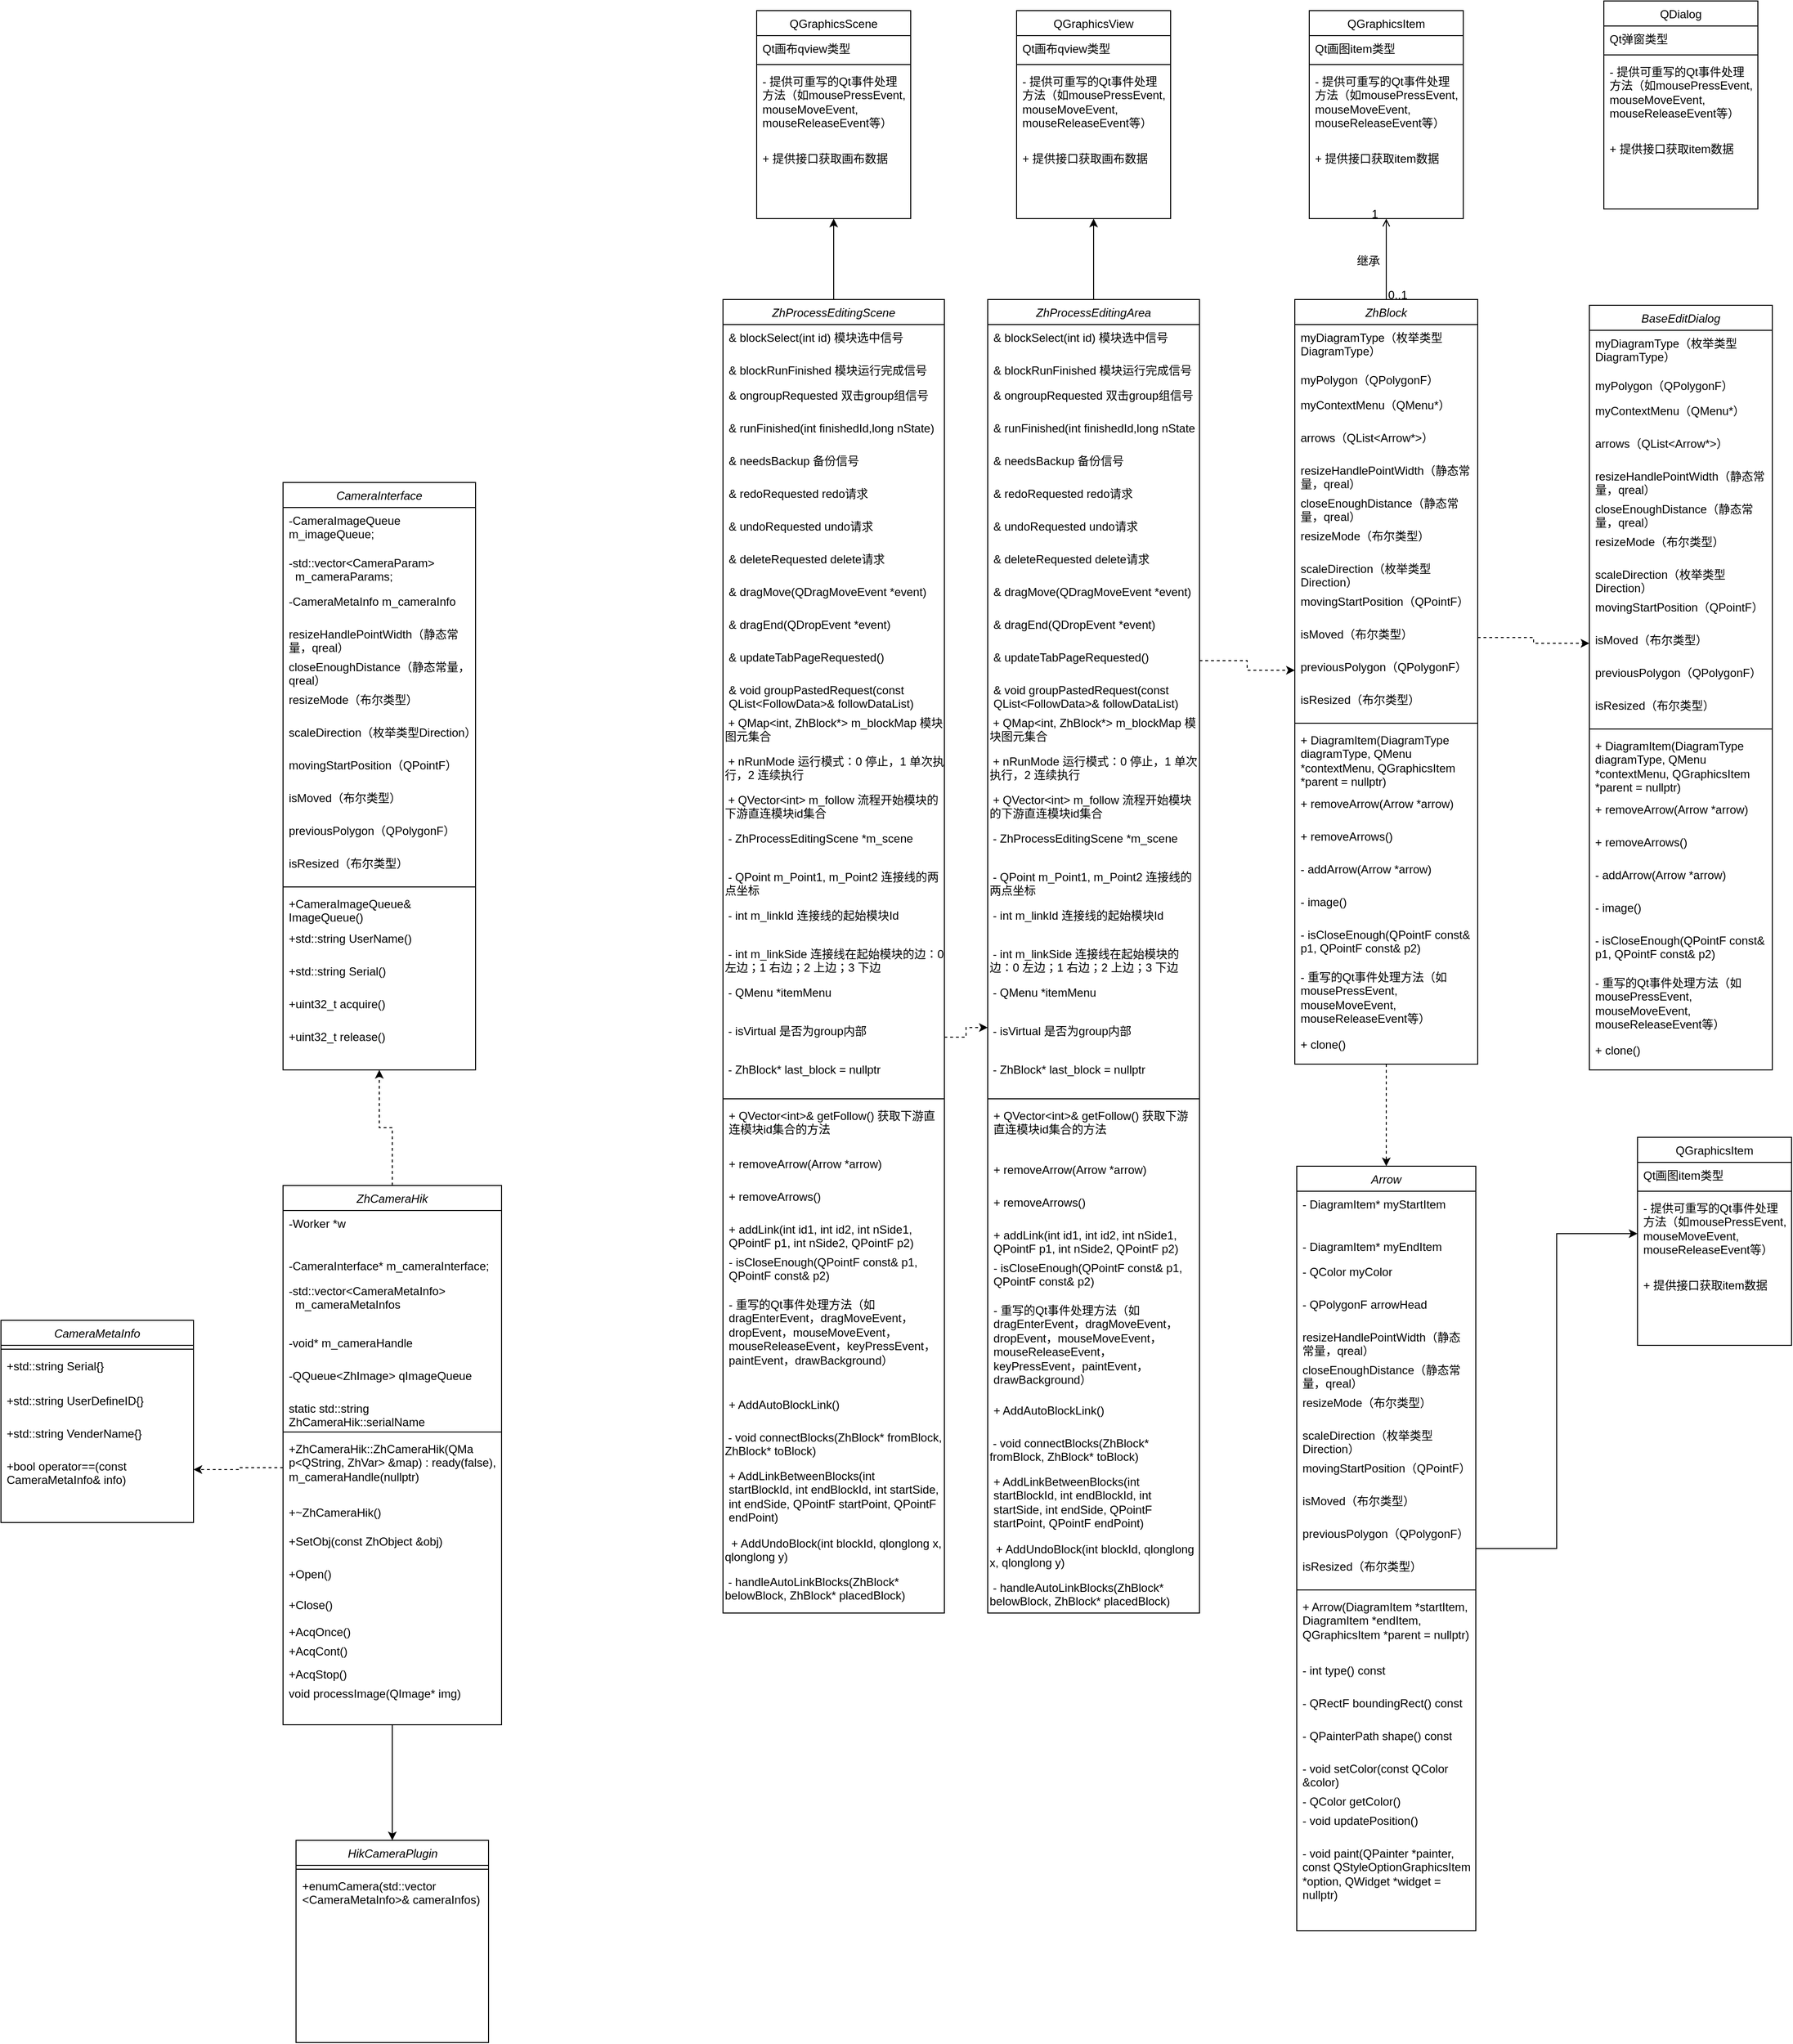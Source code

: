 <mxfile version="26.0.11">
  <diagram id="C5RBs43oDa-KdzZeNtuy" name="Page-1">
    <mxGraphModel dx="3691" dy="2296" grid="1" gridSize="10" guides="1" tooltips="1" connect="1" arrows="1" fold="1" page="1" pageScale="1" pageWidth="827" pageHeight="1169" math="0" shadow="0">
      <root>
        <mxCell id="WIyWlLk6GJQsqaUBKTNV-0" />
        <mxCell id="WIyWlLk6GJQsqaUBKTNV-1" parent="WIyWlLk6GJQsqaUBKTNV-0" />
        <mxCell id="_B7cCc1OKouUAi9LiKXg-50" style="edgeStyle=orthogonalEdgeStyle;rounded=0;orthogonalLoop=1;jettySize=auto;html=1;entryX=0.5;entryY=0;entryDx=0;entryDy=0;dashed=1;" parent="WIyWlLk6GJQsqaUBKTNV-1" source="zkfFHV4jXpPFQw0GAbJ--0" target="_B7cCc1OKouUAi9LiKXg-28" edge="1">
          <mxGeometry relative="1" as="geometry" />
        </mxCell>
        <mxCell id="zkfFHV4jXpPFQw0GAbJ--0" value="ZhBlock" style="swimlane;fontStyle=2;align=center;verticalAlign=top;childLayout=stackLayout;horizontal=1;startSize=26;horizontalStack=0;resizeParent=1;resizeLast=0;collapsible=1;marginBottom=0;rounded=0;shadow=0;strokeWidth=1;whiteSpace=wrap;" parent="WIyWlLk6GJQsqaUBKTNV-1" vertex="1">
          <mxGeometry x="224" y="-630" width="190" height="794" as="geometry">
            <mxRectangle x="230" y="140" width="160" height="26" as="alternateBounds" />
          </mxGeometry>
        </mxCell>
        <mxCell id="zkfFHV4jXpPFQw0GAbJ--1" value="myDiagramType（枚举类型DiagramType）" style="text;align=left;verticalAlign=top;spacingLeft=4;spacingRight=4;overflow=hidden;rotatable=0;points=[[0,0.5],[1,0.5]];portConstraint=eastwest;whiteSpace=wrap;" parent="zkfFHV4jXpPFQw0GAbJ--0" vertex="1">
          <mxGeometry y="26" width="190" height="44" as="geometry" />
        </mxCell>
        <mxCell id="zkfFHV4jXpPFQw0GAbJ--2" value="myPolygon（QPolygonF）" style="text;align=left;verticalAlign=top;spacingLeft=4;spacingRight=4;overflow=hidden;rotatable=0;points=[[0,0.5],[1,0.5]];portConstraint=eastwest;rounded=0;shadow=0;html=0;" parent="zkfFHV4jXpPFQw0GAbJ--0" vertex="1">
          <mxGeometry y="70" width="190" height="26" as="geometry" />
        </mxCell>
        <mxCell id="zkfFHV4jXpPFQw0GAbJ--3" value="myContextMenu（QMenu*）" style="text;align=left;verticalAlign=top;spacingLeft=4;spacingRight=4;overflow=hidden;rotatable=0;points=[[0,0.5],[1,0.5]];portConstraint=eastwest;rounded=0;shadow=0;html=0;" parent="zkfFHV4jXpPFQw0GAbJ--0" vertex="1">
          <mxGeometry y="96" width="190" height="34" as="geometry" />
        </mxCell>
        <mxCell id="e8jSrANbyITBLbafCUE--0" value="arrows（QList&lt;Arrow*&gt;）" style="text;align=left;verticalAlign=top;spacingLeft=4;spacingRight=4;overflow=hidden;rotatable=0;points=[[0,0.5],[1,0.5]];portConstraint=eastwest;rounded=0;shadow=0;html=0;" parent="zkfFHV4jXpPFQw0GAbJ--0" vertex="1">
          <mxGeometry y="130" width="190" height="34" as="geometry" />
        </mxCell>
        <mxCell id="e8jSrANbyITBLbafCUE--1" value="resizeHandlePointWidth（静态常量，qreal）" style="text;align=left;verticalAlign=top;spacingLeft=4;spacingRight=4;overflow=hidden;rotatable=0;points=[[0,0.5],[1,0.5]];portConstraint=eastwest;rounded=0;shadow=0;html=0;whiteSpace=wrap;" parent="zkfFHV4jXpPFQw0GAbJ--0" vertex="1">
          <mxGeometry y="164" width="190" height="34" as="geometry" />
        </mxCell>
        <mxCell id="e8jSrANbyITBLbafCUE--2" value="closeEnoughDistance（静态常量，qreal）" style="text;align=left;verticalAlign=top;spacingLeft=4;spacingRight=4;overflow=hidden;rotatable=0;points=[[0,0.5],[1,0.5]];portConstraint=eastwest;rounded=0;shadow=0;html=0;whiteSpace=wrap;" parent="zkfFHV4jXpPFQw0GAbJ--0" vertex="1">
          <mxGeometry y="198" width="190" height="34" as="geometry" />
        </mxCell>
        <mxCell id="e8jSrANbyITBLbafCUE--3" value="resizeMode（布尔类型）" style="text;align=left;verticalAlign=top;spacingLeft=4;spacingRight=4;overflow=hidden;rotatable=0;points=[[0,0.5],[1,0.5]];portConstraint=eastwest;rounded=0;shadow=0;html=0;whiteSpace=wrap;" parent="zkfFHV4jXpPFQw0GAbJ--0" vertex="1">
          <mxGeometry y="232" width="190" height="34" as="geometry" />
        </mxCell>
        <mxCell id="e8jSrANbyITBLbafCUE--4" value="scaleDirection（枚举类型Direction）" style="text;align=left;verticalAlign=top;spacingLeft=4;spacingRight=4;overflow=hidden;rotatable=0;points=[[0,0.5],[1,0.5]];portConstraint=eastwest;rounded=0;shadow=0;html=0;whiteSpace=wrap;" parent="zkfFHV4jXpPFQw0GAbJ--0" vertex="1">
          <mxGeometry y="266" width="190" height="34" as="geometry" />
        </mxCell>
        <mxCell id="e8jSrANbyITBLbafCUE--5" value="movingStartPosition（QPointF）" style="text;align=left;verticalAlign=top;spacingLeft=4;spacingRight=4;overflow=hidden;rotatable=0;points=[[0,0.5],[1,0.5]];portConstraint=eastwest;rounded=0;shadow=0;html=0;whiteSpace=wrap;" parent="zkfFHV4jXpPFQw0GAbJ--0" vertex="1">
          <mxGeometry y="300" width="190" height="34" as="geometry" />
        </mxCell>
        <mxCell id="e8jSrANbyITBLbafCUE--6" value="isMoved（布尔类型）" style="text;align=left;verticalAlign=top;spacingLeft=4;spacingRight=4;overflow=hidden;rotatable=0;points=[[0,0.5],[1,0.5]];portConstraint=eastwest;rounded=0;shadow=0;html=0;whiteSpace=wrap;" parent="zkfFHV4jXpPFQw0GAbJ--0" vertex="1">
          <mxGeometry y="334" width="190" height="34" as="geometry" />
        </mxCell>
        <mxCell id="e8jSrANbyITBLbafCUE--8" value="previousPolygon（QPolygonF）" style="text;align=left;verticalAlign=top;spacingLeft=4;spacingRight=4;overflow=hidden;rotatable=0;points=[[0,0.5],[1,0.5]];portConstraint=eastwest;rounded=0;shadow=0;html=0;whiteSpace=wrap;" parent="zkfFHV4jXpPFQw0GAbJ--0" vertex="1">
          <mxGeometry y="368" width="190" height="34" as="geometry" />
        </mxCell>
        <mxCell id="e8jSrANbyITBLbafCUE--7" value="isResized（布尔类型）" style="text;align=left;verticalAlign=top;spacingLeft=4;spacingRight=4;overflow=hidden;rotatable=0;points=[[0,0.5],[1,0.5]];portConstraint=eastwest;rounded=0;shadow=0;html=0;whiteSpace=wrap;" parent="zkfFHV4jXpPFQw0GAbJ--0" vertex="1">
          <mxGeometry y="402" width="190" height="34" as="geometry" />
        </mxCell>
        <mxCell id="zkfFHV4jXpPFQw0GAbJ--4" value="" style="line;html=1;strokeWidth=1;align=left;verticalAlign=middle;spacingTop=-1;spacingLeft=3;spacingRight=3;rotatable=0;labelPosition=right;points=[];portConstraint=eastwest;" parent="zkfFHV4jXpPFQw0GAbJ--0" vertex="1">
          <mxGeometry y="436" width="190" height="8" as="geometry" />
        </mxCell>
        <mxCell id="zkfFHV4jXpPFQw0GAbJ--5" value="+ DiagramItem(DiagramType diagramType, QMenu *contextMenu, QGraphicsItem *parent = nullptr)" style="text;align=left;verticalAlign=top;spacingLeft=4;spacingRight=4;overflow=hidden;rotatable=0;points=[[0,0.5],[1,0.5]];portConstraint=eastwest;fontFamily=Helvetica;fontSize=12;fontColor=default;whiteSpace=wrap;" parent="zkfFHV4jXpPFQw0GAbJ--0" vertex="1">
          <mxGeometry y="444" width="190" height="66" as="geometry" />
        </mxCell>
        <mxCell id="e8jSrANbyITBLbafCUE--9" value="+ removeArrow(Arrow *arrow)" style="text;align=left;verticalAlign=top;spacingLeft=4;spacingRight=4;overflow=hidden;rotatable=0;points=[[0,0.5],[1,0.5]];portConstraint=eastwest;rounded=0;shadow=0;html=0;whiteSpace=wrap;" parent="zkfFHV4jXpPFQw0GAbJ--0" vertex="1">
          <mxGeometry y="510" width="190" height="34" as="geometry" />
        </mxCell>
        <mxCell id="e8jSrANbyITBLbafCUE--11" value="+ removeArrows()" style="text;align=left;verticalAlign=top;spacingLeft=4;spacingRight=4;overflow=hidden;rotatable=0;points=[[0,0.5],[1,0.5]];portConstraint=eastwest;rounded=0;shadow=0;html=0;whiteSpace=wrap;" parent="zkfFHV4jXpPFQw0GAbJ--0" vertex="1">
          <mxGeometry y="544" width="190" height="34" as="geometry" />
        </mxCell>
        <mxCell id="e8jSrANbyITBLbafCUE--13" value="- addArrow(Arrow *arrow)" style="text;align=left;verticalAlign=top;spacingLeft=4;spacingRight=4;overflow=hidden;rotatable=0;points=[[0,0.5],[1,0.5]];portConstraint=eastwest;rounded=0;shadow=0;html=0;whiteSpace=wrap;" parent="zkfFHV4jXpPFQw0GAbJ--0" vertex="1">
          <mxGeometry y="578" width="190" height="34" as="geometry" />
        </mxCell>
        <mxCell id="e8jSrANbyITBLbafCUE--14" value="- image()" style="text;align=left;verticalAlign=top;spacingLeft=4;spacingRight=4;overflow=hidden;rotatable=0;points=[[0,0.5],[1,0.5]];portConstraint=eastwest;rounded=0;shadow=0;html=0;whiteSpace=wrap;" parent="zkfFHV4jXpPFQw0GAbJ--0" vertex="1">
          <mxGeometry y="612" width="190" height="34" as="geometry" />
        </mxCell>
        <mxCell id="e8jSrANbyITBLbafCUE--12" value="- isCloseEnough(QPointF const&amp; p1, QPointF const&amp; p2)" style="text;align=left;verticalAlign=top;spacingLeft=4;spacingRight=4;overflow=hidden;rotatable=0;points=[[0,0.5],[1,0.5]];portConstraint=eastwest;rounded=0;shadow=0;html=0;whiteSpace=wrap;" parent="zkfFHV4jXpPFQw0GAbJ--0" vertex="1">
          <mxGeometry y="646" width="190" height="44" as="geometry" />
        </mxCell>
        <mxCell id="e8jSrANbyITBLbafCUE--10" value="- 重写的Qt事件处理方法（如mousePressEvent, mouseMoveEvent, mouseReleaseEvent等）" style="text;align=left;verticalAlign=top;spacingLeft=4;spacingRight=4;overflow=hidden;rotatable=0;points=[[0,0.5],[1,0.5]];portConstraint=eastwest;rounded=0;shadow=0;html=0;whiteSpace=wrap;" parent="zkfFHV4jXpPFQw0GAbJ--0" vertex="1">
          <mxGeometry y="690" width="190" height="70" as="geometry" />
        </mxCell>
        <mxCell id="e8jSrANbyITBLbafCUE--21" value="+ clone()" style="text;align=left;verticalAlign=top;spacingLeft=4;spacingRight=4;overflow=hidden;rotatable=0;points=[[0,0.5],[1,0.5]];portConstraint=eastwest;rounded=0;shadow=0;html=0;whiteSpace=wrap;" parent="zkfFHV4jXpPFQw0GAbJ--0" vertex="1">
          <mxGeometry y="760" width="190" height="34" as="geometry" />
        </mxCell>
        <mxCell id="zkfFHV4jXpPFQw0GAbJ--17" value="QGraphicsItem" style="swimlane;fontStyle=0;align=center;verticalAlign=top;childLayout=stackLayout;horizontal=1;startSize=26;horizontalStack=0;resizeParent=1;resizeLast=0;collapsible=1;marginBottom=0;rounded=0;shadow=0;strokeWidth=1;" parent="WIyWlLk6GJQsqaUBKTNV-1" vertex="1">
          <mxGeometry x="239" y="-930" width="160" height="216" as="geometry">
            <mxRectangle x="550" y="140" width="160" height="26" as="alternateBounds" />
          </mxGeometry>
        </mxCell>
        <mxCell id="zkfFHV4jXpPFQw0GAbJ--18" value="Qt画图item类型" style="text;align=left;verticalAlign=top;spacingLeft=4;spacingRight=4;overflow=hidden;rotatable=0;points=[[0,0.5],[1,0.5]];portConstraint=eastwest;" parent="zkfFHV4jXpPFQw0GAbJ--17" vertex="1">
          <mxGeometry y="26" width="160" height="26" as="geometry" />
        </mxCell>
        <mxCell id="zkfFHV4jXpPFQw0GAbJ--23" value="" style="line;html=1;strokeWidth=1;align=left;verticalAlign=middle;spacingTop=-1;spacingLeft=3;spacingRight=3;rotatable=0;labelPosition=right;points=[];portConstraint=eastwest;" parent="zkfFHV4jXpPFQw0GAbJ--17" vertex="1">
          <mxGeometry y="52" width="160" height="8" as="geometry" />
        </mxCell>
        <mxCell id="e8jSrANbyITBLbafCUE--16" value="- 提供可重写的Qt事件处理方法（如mousePressEvent, mouseMoveEvent, mouseReleaseEvent等）" style="text;align=left;verticalAlign=top;spacingLeft=4;spacingRight=4;overflow=hidden;rotatable=0;points=[[0,0.5],[1,0.5]];portConstraint=eastwest;rounded=0;shadow=0;html=0;whiteSpace=wrap;" parent="zkfFHV4jXpPFQw0GAbJ--17" vertex="1">
          <mxGeometry y="60" width="160" height="80" as="geometry" />
        </mxCell>
        <mxCell id="e8jSrANbyITBLbafCUE--20" value="+ 提供接口获取item数据" style="text;align=left;verticalAlign=top;spacingLeft=4;spacingRight=4;overflow=hidden;rotatable=0;points=[[0,0.5],[1,0.5]];portConstraint=eastwest;rounded=0;shadow=0;html=0;whiteSpace=wrap;" parent="zkfFHV4jXpPFQw0GAbJ--17" vertex="1">
          <mxGeometry y="140" width="160" height="34" as="geometry" />
        </mxCell>
        <mxCell id="zkfFHV4jXpPFQw0GAbJ--26" value="" style="endArrow=open;shadow=0;strokeWidth=1;rounded=0;curved=0;endFill=1;edgeStyle=elbowEdgeStyle;elbow=vertical;" parent="WIyWlLk6GJQsqaUBKTNV-1" source="zkfFHV4jXpPFQw0GAbJ--0" target="zkfFHV4jXpPFQw0GAbJ--17" edge="1">
          <mxGeometry x="0.5" y="41" relative="1" as="geometry">
            <mxPoint x="380" y="192" as="sourcePoint" />
            <mxPoint x="540" y="192" as="targetPoint" />
            <mxPoint x="-40" y="32" as="offset" />
          </mxGeometry>
        </mxCell>
        <mxCell id="zkfFHV4jXpPFQw0GAbJ--27" value="0..1" style="resizable=0;align=left;verticalAlign=bottom;labelBackgroundColor=none;fontSize=12;" parent="zkfFHV4jXpPFQw0GAbJ--26" connectable="0" vertex="1">
          <mxGeometry x="-1" relative="1" as="geometry">
            <mxPoint y="4" as="offset" />
          </mxGeometry>
        </mxCell>
        <mxCell id="zkfFHV4jXpPFQw0GAbJ--28" value="1" style="resizable=0;align=right;verticalAlign=bottom;labelBackgroundColor=none;fontSize=12;" parent="zkfFHV4jXpPFQw0GAbJ--26" connectable="0" vertex="1">
          <mxGeometry x="1" relative="1" as="geometry">
            <mxPoint x="-7" y="4" as="offset" />
          </mxGeometry>
        </mxCell>
        <mxCell id="zkfFHV4jXpPFQw0GAbJ--29" value="继承" style="text;html=1;resizable=0;points=[];;align=center;verticalAlign=middle;labelBackgroundColor=none;rounded=0;shadow=0;strokeWidth=1;fontSize=12;" parent="zkfFHV4jXpPFQw0GAbJ--26" vertex="1" connectable="0">
          <mxGeometry x="0.5" y="49" relative="1" as="geometry">
            <mxPoint x="30" y="23" as="offset" />
          </mxGeometry>
        </mxCell>
        <mxCell id="_B7cCc1OKouUAi9LiKXg-1" value="QGraphicsItem" style="swimlane;fontStyle=0;align=center;verticalAlign=top;childLayout=stackLayout;horizontal=1;startSize=26;horizontalStack=0;resizeParent=1;resizeLast=0;collapsible=1;marginBottom=0;rounded=0;shadow=0;strokeWidth=1;" parent="WIyWlLk6GJQsqaUBKTNV-1" vertex="1">
          <mxGeometry x="580" y="240" width="160" height="216" as="geometry">
            <mxRectangle x="550" y="140" width="160" height="26" as="alternateBounds" />
          </mxGeometry>
        </mxCell>
        <mxCell id="_B7cCc1OKouUAi9LiKXg-2" value="Qt画图item类型" style="text;align=left;verticalAlign=top;spacingLeft=4;spacingRight=4;overflow=hidden;rotatable=0;points=[[0,0.5],[1,0.5]];portConstraint=eastwest;" parent="_B7cCc1OKouUAi9LiKXg-1" vertex="1">
          <mxGeometry y="26" width="160" height="26" as="geometry" />
        </mxCell>
        <mxCell id="_B7cCc1OKouUAi9LiKXg-3" value="" style="line;html=1;strokeWidth=1;align=left;verticalAlign=middle;spacingTop=-1;spacingLeft=3;spacingRight=3;rotatable=0;labelPosition=right;points=[];portConstraint=eastwest;" parent="_B7cCc1OKouUAi9LiKXg-1" vertex="1">
          <mxGeometry y="52" width="160" height="8" as="geometry" />
        </mxCell>
        <mxCell id="_B7cCc1OKouUAi9LiKXg-4" value="- 提供可重写的Qt事件处理方法（如mousePressEvent, mouseMoveEvent, mouseReleaseEvent等）" style="text;align=left;verticalAlign=top;spacingLeft=4;spacingRight=4;overflow=hidden;rotatable=0;points=[[0,0.5],[1,0.5]];portConstraint=eastwest;rounded=0;shadow=0;html=0;whiteSpace=wrap;" parent="_B7cCc1OKouUAi9LiKXg-1" vertex="1">
          <mxGeometry y="60" width="160" height="80" as="geometry" />
        </mxCell>
        <mxCell id="_B7cCc1OKouUAi9LiKXg-5" value="+ 提供接口获取item数据" style="text;align=left;verticalAlign=top;spacingLeft=4;spacingRight=4;overflow=hidden;rotatable=0;points=[[0,0.5],[1,0.5]];portConstraint=eastwest;rounded=0;shadow=0;html=0;whiteSpace=wrap;" parent="_B7cCc1OKouUAi9LiKXg-1" vertex="1">
          <mxGeometry y="140" width="160" height="34" as="geometry" />
        </mxCell>
        <mxCell id="_B7cCc1OKouUAi9LiKXg-51" style="edgeStyle=orthogonalEdgeStyle;rounded=0;orthogonalLoop=1;jettySize=auto;html=1;" parent="WIyWlLk6GJQsqaUBKTNV-1" source="_B7cCc1OKouUAi9LiKXg-28" target="_B7cCc1OKouUAi9LiKXg-4" edge="1">
          <mxGeometry relative="1" as="geometry" />
        </mxCell>
        <mxCell id="_B7cCc1OKouUAi9LiKXg-28" value="Arrow" style="swimlane;fontStyle=2;align=center;verticalAlign=top;childLayout=stackLayout;horizontal=1;startSize=26;horizontalStack=0;resizeParent=1;resizeLast=0;collapsible=1;marginBottom=0;rounded=0;shadow=0;strokeWidth=1;whiteSpace=wrap;" parent="WIyWlLk6GJQsqaUBKTNV-1" vertex="1">
          <mxGeometry x="226" y="270" width="186" height="794" as="geometry">
            <mxRectangle x="230" y="140" width="160" height="26" as="alternateBounds" />
          </mxGeometry>
        </mxCell>
        <mxCell id="_B7cCc1OKouUAi9LiKXg-29" value="- DiagramItem* myStartItem" style="text;align=left;verticalAlign=top;spacingLeft=4;spacingRight=4;overflow=hidden;rotatable=0;points=[[0,0.5],[1,0.5]];portConstraint=eastwest;whiteSpace=wrap;" parent="_B7cCc1OKouUAi9LiKXg-28" vertex="1">
          <mxGeometry y="26" width="186" height="44" as="geometry" />
        </mxCell>
        <mxCell id="_B7cCc1OKouUAi9LiKXg-30" value="- DiagramItem* myEndItem" style="text;align=left;verticalAlign=top;spacingLeft=4;spacingRight=4;overflow=hidden;rotatable=0;points=[[0,0.5],[1,0.5]];portConstraint=eastwest;rounded=0;shadow=0;html=0;" parent="_B7cCc1OKouUAi9LiKXg-28" vertex="1">
          <mxGeometry y="70" width="186" height="26" as="geometry" />
        </mxCell>
        <mxCell id="_B7cCc1OKouUAi9LiKXg-31" value="- QColor myColor" style="text;align=left;verticalAlign=top;spacingLeft=4;spacingRight=4;overflow=hidden;rotatable=0;points=[[0,0.5],[1,0.5]];portConstraint=eastwest;rounded=0;shadow=0;html=0;" parent="_B7cCc1OKouUAi9LiKXg-28" vertex="1">
          <mxGeometry y="96" width="186" height="34" as="geometry" />
        </mxCell>
        <mxCell id="_B7cCc1OKouUAi9LiKXg-32" value="- QPolygonF arrowHead" style="text;align=left;verticalAlign=top;spacingLeft=4;spacingRight=4;overflow=hidden;rotatable=0;points=[[0,0.5],[1,0.5]];portConstraint=eastwest;rounded=0;shadow=0;html=0;" parent="_B7cCc1OKouUAi9LiKXg-28" vertex="1">
          <mxGeometry y="130" width="186" height="34" as="geometry" />
        </mxCell>
        <mxCell id="_B7cCc1OKouUAi9LiKXg-33" value="resizeHandlePointWidth（静态常量，qreal）" style="text;align=left;verticalAlign=top;spacingLeft=4;spacingRight=4;overflow=hidden;rotatable=0;points=[[0,0.5],[1,0.5]];portConstraint=eastwest;rounded=0;shadow=0;html=0;whiteSpace=wrap;" parent="_B7cCc1OKouUAi9LiKXg-28" vertex="1">
          <mxGeometry y="164" width="186" height="34" as="geometry" />
        </mxCell>
        <mxCell id="_B7cCc1OKouUAi9LiKXg-34" value="closeEnoughDistance（静态常量，qreal）" style="text;align=left;verticalAlign=top;spacingLeft=4;spacingRight=4;overflow=hidden;rotatable=0;points=[[0,0.5],[1,0.5]];portConstraint=eastwest;rounded=0;shadow=0;html=0;whiteSpace=wrap;" parent="_B7cCc1OKouUAi9LiKXg-28" vertex="1">
          <mxGeometry y="198" width="186" height="34" as="geometry" />
        </mxCell>
        <mxCell id="_B7cCc1OKouUAi9LiKXg-35" value="resizeMode（布尔类型）" style="text;align=left;verticalAlign=top;spacingLeft=4;spacingRight=4;overflow=hidden;rotatable=0;points=[[0,0.5],[1,0.5]];portConstraint=eastwest;rounded=0;shadow=0;html=0;whiteSpace=wrap;" parent="_B7cCc1OKouUAi9LiKXg-28" vertex="1">
          <mxGeometry y="232" width="186" height="34" as="geometry" />
        </mxCell>
        <mxCell id="_B7cCc1OKouUAi9LiKXg-36" value="scaleDirection（枚举类型Direction）" style="text;align=left;verticalAlign=top;spacingLeft=4;spacingRight=4;overflow=hidden;rotatable=0;points=[[0,0.5],[1,0.5]];portConstraint=eastwest;rounded=0;shadow=0;html=0;whiteSpace=wrap;" parent="_B7cCc1OKouUAi9LiKXg-28" vertex="1">
          <mxGeometry y="266" width="186" height="34" as="geometry" />
        </mxCell>
        <mxCell id="_B7cCc1OKouUAi9LiKXg-37" value="movingStartPosition（QPointF）" style="text;align=left;verticalAlign=top;spacingLeft=4;spacingRight=4;overflow=hidden;rotatable=0;points=[[0,0.5],[1,0.5]];portConstraint=eastwest;rounded=0;shadow=0;html=0;whiteSpace=wrap;" parent="_B7cCc1OKouUAi9LiKXg-28" vertex="1">
          <mxGeometry y="300" width="186" height="34" as="geometry" />
        </mxCell>
        <mxCell id="_B7cCc1OKouUAi9LiKXg-38" value="isMoved（布尔类型）" style="text;align=left;verticalAlign=top;spacingLeft=4;spacingRight=4;overflow=hidden;rotatable=0;points=[[0,0.5],[1,0.5]];portConstraint=eastwest;rounded=0;shadow=0;html=0;whiteSpace=wrap;" parent="_B7cCc1OKouUAi9LiKXg-28" vertex="1">
          <mxGeometry y="334" width="186" height="34" as="geometry" />
        </mxCell>
        <mxCell id="_B7cCc1OKouUAi9LiKXg-39" value="previousPolygon（QPolygonF）" style="text;align=left;verticalAlign=top;spacingLeft=4;spacingRight=4;overflow=hidden;rotatable=0;points=[[0,0.5],[1,0.5]];portConstraint=eastwest;rounded=0;shadow=0;html=0;whiteSpace=wrap;" parent="_B7cCc1OKouUAi9LiKXg-28" vertex="1">
          <mxGeometry y="368" width="186" height="34" as="geometry" />
        </mxCell>
        <mxCell id="_B7cCc1OKouUAi9LiKXg-40" value="isResized（布尔类型）" style="text;align=left;verticalAlign=top;spacingLeft=4;spacingRight=4;overflow=hidden;rotatable=0;points=[[0,0.5],[1,0.5]];portConstraint=eastwest;rounded=0;shadow=0;html=0;whiteSpace=wrap;" parent="_B7cCc1OKouUAi9LiKXg-28" vertex="1">
          <mxGeometry y="402" width="186" height="34" as="geometry" />
        </mxCell>
        <mxCell id="_B7cCc1OKouUAi9LiKXg-41" value="" style="line;html=1;strokeWidth=1;align=left;verticalAlign=middle;spacingTop=-1;spacingLeft=3;spacingRight=3;rotatable=0;labelPosition=right;points=[];portConstraint=eastwest;" parent="_B7cCc1OKouUAi9LiKXg-28" vertex="1">
          <mxGeometry y="436" width="186" height="8" as="geometry" />
        </mxCell>
        <mxCell id="_B7cCc1OKouUAi9LiKXg-42" value="+ Arrow(DiagramItem *startItem, DiagramItem *endItem, QGraphicsItem *parent = nullptr)" style="text;align=left;verticalAlign=top;spacingLeft=4;spacingRight=4;overflow=hidden;rotatable=0;points=[[0,0.5],[1,0.5]];portConstraint=eastwest;fontFamily=Helvetica;fontSize=12;fontColor=default;whiteSpace=wrap;" parent="_B7cCc1OKouUAi9LiKXg-28" vertex="1">
          <mxGeometry y="444" width="186" height="66" as="geometry" />
        </mxCell>
        <mxCell id="_B7cCc1OKouUAi9LiKXg-43" value="- int type() const" style="text;align=left;verticalAlign=top;spacingLeft=4;spacingRight=4;overflow=hidden;rotatable=0;points=[[0,0.5],[1,0.5]];portConstraint=eastwest;rounded=0;shadow=0;html=0;whiteSpace=wrap;" parent="_B7cCc1OKouUAi9LiKXg-28" vertex="1">
          <mxGeometry y="510" width="186" height="34" as="geometry" />
        </mxCell>
        <mxCell id="_B7cCc1OKouUAi9LiKXg-44" value="- QRectF boundingRect() const" style="text;align=left;verticalAlign=top;spacingLeft=4;spacingRight=4;overflow=hidden;rotatable=0;points=[[0,0.5],[1,0.5]];portConstraint=eastwest;rounded=0;shadow=0;html=0;whiteSpace=wrap;" parent="_B7cCc1OKouUAi9LiKXg-28" vertex="1">
          <mxGeometry y="544" width="186" height="34" as="geometry" />
        </mxCell>
        <mxCell id="_B7cCc1OKouUAi9LiKXg-45" value="- QPainterPath shape() const" style="text;align=left;verticalAlign=top;spacingLeft=4;spacingRight=4;overflow=hidden;rotatable=0;points=[[0,0.5],[1,0.5]];portConstraint=eastwest;rounded=0;shadow=0;html=0;whiteSpace=wrap;" parent="_B7cCc1OKouUAi9LiKXg-28" vertex="1">
          <mxGeometry y="578" width="186" height="34" as="geometry" />
        </mxCell>
        <mxCell id="_B7cCc1OKouUAi9LiKXg-46" value="- void setColor(const QColor &amp;color)" style="text;align=left;verticalAlign=top;spacingLeft=4;spacingRight=4;overflow=hidden;rotatable=0;points=[[0,0.5],[1,0.5]];portConstraint=eastwest;rounded=0;shadow=0;html=0;whiteSpace=wrap;" parent="_B7cCc1OKouUAi9LiKXg-28" vertex="1">
          <mxGeometry y="612" width="186" height="34" as="geometry" />
        </mxCell>
        <mxCell id="_B7cCc1OKouUAi9LiKXg-48" value="- QColor getColor()" style="text;align=left;verticalAlign=top;spacingLeft=4;spacingRight=4;overflow=hidden;rotatable=0;points=[[0,0.5],[1,0.5]];portConstraint=eastwest;rounded=0;shadow=0;html=0;whiteSpace=wrap;" parent="_B7cCc1OKouUAi9LiKXg-28" vertex="1">
          <mxGeometry y="646" width="186" height="20" as="geometry" />
        </mxCell>
        <mxCell id="_B7cCc1OKouUAi9LiKXg-49" value="- void updatePosition()" style="text;align=left;verticalAlign=top;spacingLeft=4;spacingRight=4;overflow=hidden;rotatable=0;points=[[0,0.5],[1,0.5]];portConstraint=eastwest;rounded=0;shadow=0;html=0;whiteSpace=wrap;" parent="_B7cCc1OKouUAi9LiKXg-28" vertex="1">
          <mxGeometry y="666" width="186" height="34" as="geometry" />
        </mxCell>
        <mxCell id="_B7cCc1OKouUAi9LiKXg-47" value="- void paint(QPainter *painter, const QStyleOptionGraphicsItem *option, QWidget *widget = nullptr)" style="text;align=left;verticalAlign=top;spacingLeft=4;spacingRight=4;overflow=hidden;rotatable=0;points=[[0,0.5],[1,0.5]];portConstraint=eastwest;rounded=0;shadow=0;html=0;whiteSpace=wrap;" parent="_B7cCc1OKouUAi9LiKXg-28" vertex="1">
          <mxGeometry y="700" width="186" height="70" as="geometry" />
        </mxCell>
        <mxCell id="_B7cCc1OKouUAi9LiKXg-96" style="edgeStyle=orthogonalEdgeStyle;rounded=0;orthogonalLoop=1;jettySize=auto;html=1;exitX=0.5;exitY=0;exitDx=0;exitDy=0;entryX=0.5;entryY=1;entryDx=0;entryDy=0;dashed=1;" parent="WIyWlLk6GJQsqaUBKTNV-1" source="_B7cCc1OKouUAi9LiKXg-52" target="_B7cCc1OKouUAi9LiKXg-74" edge="1">
          <mxGeometry relative="1" as="geometry" />
        </mxCell>
        <mxCell id="MDw0kAirAG_HnYE3-cBt-47" style="edgeStyle=orthogonalEdgeStyle;rounded=0;orthogonalLoop=1;jettySize=auto;html=1;entryX=0.5;entryY=0;entryDx=0;entryDy=0;" edge="1" parent="WIyWlLk6GJQsqaUBKTNV-1" source="_B7cCc1OKouUAi9LiKXg-52" target="_B7cCc1OKouUAi9LiKXg-118">
          <mxGeometry relative="1" as="geometry" />
        </mxCell>
        <mxCell id="_B7cCc1OKouUAi9LiKXg-52" value="ZhCameraHik" style="swimlane;fontStyle=2;align=center;verticalAlign=top;childLayout=stackLayout;horizontal=1;startSize=26;horizontalStack=0;resizeParent=1;resizeLast=0;collapsible=1;marginBottom=0;rounded=0;shadow=0;strokeWidth=1;whiteSpace=wrap;" parent="WIyWlLk6GJQsqaUBKTNV-1" vertex="1">
          <mxGeometry x="-827" y="290" width="227" height="560" as="geometry">
            <mxRectangle x="230" y="140" width="160" height="26" as="alternateBounds" />
          </mxGeometry>
        </mxCell>
        <mxCell id="_B7cCc1OKouUAi9LiKXg-53" value="-Worker *w" style="text;align=left;verticalAlign=top;spacingLeft=4;spacingRight=4;overflow=hidden;rotatable=0;points=[[0,0.5],[1,0.5]];portConstraint=eastwest;whiteSpace=wrap;" parent="_B7cCc1OKouUAi9LiKXg-52" vertex="1">
          <mxGeometry y="26" width="227" height="44" as="geometry" />
        </mxCell>
        <mxCell id="_B7cCc1OKouUAi9LiKXg-54" value="-CameraInterface* m_cameraInterface;" style="text;align=left;verticalAlign=top;spacingLeft=4;spacingRight=4;overflow=hidden;rotatable=0;points=[[0,0.5],[1,0.5]];portConstraint=eastwest;rounded=0;shadow=0;html=0;" parent="_B7cCc1OKouUAi9LiKXg-52" vertex="1">
          <mxGeometry y="70" width="227" height="26" as="geometry" />
        </mxCell>
        <mxCell id="_B7cCc1OKouUAi9LiKXg-55" value="-std::vector&lt;CameraMetaInfo&gt;                  m_cameraMetaInfos" style="text;align=left;verticalAlign=top;spacingLeft=4;spacingRight=4;overflow=hidden;rotatable=0;points=[[0,0.5],[1,0.5]];portConstraint=eastwest;rounded=0;shadow=0;html=0;whiteSpace=wrap;" parent="_B7cCc1OKouUAi9LiKXg-52" vertex="1">
          <mxGeometry y="96" width="227" height="54" as="geometry" />
        </mxCell>
        <mxCell id="_B7cCc1OKouUAi9LiKXg-56" value="-void* m_cameraHandle" style="text;align=left;verticalAlign=top;spacingLeft=4;spacingRight=4;overflow=hidden;rotatable=0;points=[[0,0.5],[1,0.5]];portConstraint=eastwest;rounded=0;shadow=0;html=0;whiteSpace=wrap;" parent="_B7cCc1OKouUAi9LiKXg-52" vertex="1">
          <mxGeometry y="150" width="227" height="34" as="geometry" />
        </mxCell>
        <mxCell id="_B7cCc1OKouUAi9LiKXg-57" value="-QQueue&lt;ZhImage&gt; qImageQueue" style="text;align=left;verticalAlign=top;spacingLeft=4;spacingRight=4;overflow=hidden;rotatable=0;points=[[0,0.5],[1,0.5]];portConstraint=eastwest;rounded=0;shadow=0;html=0;whiteSpace=wrap;" parent="_B7cCc1OKouUAi9LiKXg-52" vertex="1">
          <mxGeometry y="184" width="227" height="34" as="geometry" />
        </mxCell>
        <mxCell id="_B7cCc1OKouUAi9LiKXg-58" value="static std::string ZhCameraHik::serialName" style="text;align=left;verticalAlign=top;spacingLeft=4;spacingRight=4;overflow=hidden;rotatable=0;points=[[0,0.5],[1,0.5]];portConstraint=eastwest;rounded=0;shadow=0;html=0;whiteSpace=wrap;" parent="_B7cCc1OKouUAi9LiKXg-52" vertex="1">
          <mxGeometry y="218" width="227" height="34" as="geometry" />
        </mxCell>
        <mxCell id="_B7cCc1OKouUAi9LiKXg-65" value="" style="line;html=1;strokeWidth=1;align=left;verticalAlign=middle;spacingTop=-1;spacingLeft=3;spacingRight=3;rotatable=0;labelPosition=right;points=[];portConstraint=eastwest;" parent="_B7cCc1OKouUAi9LiKXg-52" vertex="1">
          <mxGeometry y="252" width="227" height="8" as="geometry" />
        </mxCell>
        <mxCell id="_B7cCc1OKouUAi9LiKXg-66" value="+ZhCameraHik::ZhCameraHik(QMa p&lt;QString, ZhVar&gt; &amp;map) : ready(false), m_cameraHandle(nullptr)" style="text;align=left;verticalAlign=top;spacingLeft=4;spacingRight=4;overflow=hidden;rotatable=0;points=[[0,0.5],[1,0.5]];portConstraint=eastwest;fontFamily=Helvetica;fontSize=12;fontColor=default;whiteSpace=wrap;" parent="_B7cCc1OKouUAi9LiKXg-52" vertex="1">
          <mxGeometry y="260" width="227" height="66" as="geometry" />
        </mxCell>
        <mxCell id="_B7cCc1OKouUAi9LiKXg-67" value="+~ZhCameraHik()" style="text;align=left;verticalAlign=top;spacingLeft=4;spacingRight=4;overflow=hidden;rotatable=0;points=[[0,0.5],[1,0.5]];portConstraint=eastwest;rounded=0;shadow=0;html=0;whiteSpace=wrap;" parent="_B7cCc1OKouUAi9LiKXg-52" vertex="1">
          <mxGeometry y="326" width="227" height="30" as="geometry" />
        </mxCell>
        <mxCell id="_B7cCc1OKouUAi9LiKXg-68" value="+SetObj(const ZhObject &amp;obj) " style="text;align=left;verticalAlign=top;spacingLeft=4;spacingRight=4;overflow=hidden;rotatable=0;points=[[0,0.5],[1,0.5]];portConstraint=eastwest;rounded=0;shadow=0;html=0;whiteSpace=wrap;" parent="_B7cCc1OKouUAi9LiKXg-52" vertex="1">
          <mxGeometry y="356" width="227" height="34" as="geometry" />
        </mxCell>
        <mxCell id="_B7cCc1OKouUAi9LiKXg-69" value="+Open()" style="text;align=left;verticalAlign=top;spacingLeft=4;spacingRight=4;overflow=hidden;rotatable=0;points=[[0,0.5],[1,0.5]];portConstraint=eastwest;rounded=0;shadow=0;html=0;whiteSpace=wrap;" parent="_B7cCc1OKouUAi9LiKXg-52" vertex="1">
          <mxGeometry y="390" width="227" height="32" as="geometry" />
        </mxCell>
        <mxCell id="_B7cCc1OKouUAi9LiKXg-70" value="+Close()" style="text;align=left;verticalAlign=top;spacingLeft=4;spacingRight=4;overflow=hidden;rotatable=0;points=[[0,0.5],[1,0.5]];portConstraint=eastwest;rounded=0;shadow=0;html=0;whiteSpace=wrap;" parent="_B7cCc1OKouUAi9LiKXg-52" vertex="1">
          <mxGeometry y="422" width="227" height="28" as="geometry" />
        </mxCell>
        <mxCell id="_B7cCc1OKouUAi9LiKXg-71" value="+AcqOnce()" style="text;align=left;verticalAlign=top;spacingLeft=4;spacingRight=4;overflow=hidden;rotatable=0;points=[[0,0.5],[1,0.5]];portConstraint=eastwest;rounded=0;shadow=0;html=0;whiteSpace=wrap;" parent="_B7cCc1OKouUAi9LiKXg-52" vertex="1">
          <mxGeometry y="450" width="227" height="20" as="geometry" />
        </mxCell>
        <mxCell id="_B7cCc1OKouUAi9LiKXg-72" value="+AcqCont()" style="text;align=left;verticalAlign=top;spacingLeft=4;spacingRight=4;overflow=hidden;rotatable=0;points=[[0,0.5],[1,0.5]];portConstraint=eastwest;rounded=0;shadow=0;html=0;whiteSpace=wrap;" parent="_B7cCc1OKouUAi9LiKXg-52" vertex="1">
          <mxGeometry y="470" width="227" height="24" as="geometry" />
        </mxCell>
        <mxCell id="_B7cCc1OKouUAi9LiKXg-73" value="+AcqStop()" style="text;align=left;verticalAlign=top;spacingLeft=4;spacingRight=4;overflow=hidden;rotatable=0;points=[[0,0.5],[1,0.5]];portConstraint=eastwest;rounded=0;shadow=0;html=0;whiteSpace=wrap;" parent="_B7cCc1OKouUAi9LiKXg-52" vertex="1">
          <mxGeometry y="494" width="227" height="20" as="geometry" />
        </mxCell>
        <mxCell id="_B7cCc1OKouUAi9LiKXg-117" value="void processImage(QImage* img)" style="text;align=left;verticalAlign=top;spacingLeft=4;spacingRight=4;overflow=hidden;rotatable=0;points=[[0,0.5],[1,0.5]];portConstraint=eastwest;rounded=0;shadow=0;html=0;whiteSpace=wrap;" parent="_B7cCc1OKouUAi9LiKXg-52" vertex="1">
          <mxGeometry y="514" width="227" height="30" as="geometry" />
        </mxCell>
        <mxCell id="_B7cCc1OKouUAi9LiKXg-74" value="CameraInterface" style="swimlane;fontStyle=2;align=center;verticalAlign=top;childLayout=stackLayout;horizontal=1;startSize=26;horizontalStack=0;resizeParent=1;resizeLast=0;collapsible=1;marginBottom=0;rounded=0;shadow=0;strokeWidth=1;whiteSpace=wrap;" parent="WIyWlLk6GJQsqaUBKTNV-1" vertex="1">
          <mxGeometry x="-827" y="-440" width="200" height="610" as="geometry">
            <mxRectangle x="230" y="140" width="160" height="26" as="alternateBounds" />
          </mxGeometry>
        </mxCell>
        <mxCell id="_B7cCc1OKouUAi9LiKXg-75" value="-CameraImageQueue m_imageQueue;" style="text;align=left;verticalAlign=top;spacingLeft=4;spacingRight=4;overflow=hidden;rotatable=0;points=[[0,0.5],[1,0.5]];portConstraint=eastwest;whiteSpace=wrap;" parent="_B7cCc1OKouUAi9LiKXg-74" vertex="1">
          <mxGeometry y="26" width="200" height="44" as="geometry" />
        </mxCell>
        <mxCell id="_B7cCc1OKouUAi9LiKXg-76" value="-std::vector&lt;CameraParam&gt;              m_cameraParams;" style="text;align=left;verticalAlign=top;spacingLeft=4;spacingRight=4;overflow=hidden;rotatable=0;points=[[0,0.5],[1,0.5]];portConstraint=eastwest;rounded=0;shadow=0;html=0;whiteSpace=wrap;" parent="_B7cCc1OKouUAi9LiKXg-74" vertex="1">
          <mxGeometry y="70" width="200" height="40" as="geometry" />
        </mxCell>
        <mxCell id="_B7cCc1OKouUAi9LiKXg-78" value="-CameraMetaInfo m_cameraInfo" style="text;align=left;verticalAlign=top;spacingLeft=4;spacingRight=4;overflow=hidden;rotatable=0;points=[[0,0.5],[1,0.5]];portConstraint=eastwest;rounded=0;shadow=0;html=0;" parent="_B7cCc1OKouUAi9LiKXg-74" vertex="1">
          <mxGeometry y="110" width="200" height="34" as="geometry" />
        </mxCell>
        <mxCell id="_B7cCc1OKouUAi9LiKXg-79" value="resizeHandlePointWidth（静态常量，qreal）" style="text;align=left;verticalAlign=top;spacingLeft=4;spacingRight=4;overflow=hidden;rotatable=0;points=[[0,0.5],[1,0.5]];portConstraint=eastwest;rounded=0;shadow=0;html=0;whiteSpace=wrap;" parent="_B7cCc1OKouUAi9LiKXg-74" vertex="1">
          <mxGeometry y="144" width="200" height="34" as="geometry" />
        </mxCell>
        <mxCell id="_B7cCc1OKouUAi9LiKXg-80" value="closeEnoughDistance（静态常量，qreal）" style="text;align=left;verticalAlign=top;spacingLeft=4;spacingRight=4;overflow=hidden;rotatable=0;points=[[0,0.5],[1,0.5]];portConstraint=eastwest;rounded=0;shadow=0;html=0;whiteSpace=wrap;" parent="_B7cCc1OKouUAi9LiKXg-74" vertex="1">
          <mxGeometry y="178" width="200" height="34" as="geometry" />
        </mxCell>
        <mxCell id="_B7cCc1OKouUAi9LiKXg-81" value="resizeMode（布尔类型）" style="text;align=left;verticalAlign=top;spacingLeft=4;spacingRight=4;overflow=hidden;rotatable=0;points=[[0,0.5],[1,0.5]];portConstraint=eastwest;rounded=0;shadow=0;html=0;whiteSpace=wrap;" parent="_B7cCc1OKouUAi9LiKXg-74" vertex="1">
          <mxGeometry y="212" width="200" height="34" as="geometry" />
        </mxCell>
        <mxCell id="_B7cCc1OKouUAi9LiKXg-82" value="scaleDirection（枚举类型Direction）" style="text;align=left;verticalAlign=top;spacingLeft=4;spacingRight=4;overflow=hidden;rotatable=0;points=[[0,0.5],[1,0.5]];portConstraint=eastwest;rounded=0;shadow=0;html=0;whiteSpace=wrap;" parent="_B7cCc1OKouUAi9LiKXg-74" vertex="1">
          <mxGeometry y="246" width="200" height="34" as="geometry" />
        </mxCell>
        <mxCell id="_B7cCc1OKouUAi9LiKXg-83" value="movingStartPosition（QPointF）" style="text;align=left;verticalAlign=top;spacingLeft=4;spacingRight=4;overflow=hidden;rotatable=0;points=[[0,0.5],[1,0.5]];portConstraint=eastwest;rounded=0;shadow=0;html=0;whiteSpace=wrap;" parent="_B7cCc1OKouUAi9LiKXg-74" vertex="1">
          <mxGeometry y="280" width="200" height="34" as="geometry" />
        </mxCell>
        <mxCell id="_B7cCc1OKouUAi9LiKXg-84" value="isMoved（布尔类型）" style="text;align=left;verticalAlign=top;spacingLeft=4;spacingRight=4;overflow=hidden;rotatable=0;points=[[0,0.5],[1,0.5]];portConstraint=eastwest;rounded=0;shadow=0;html=0;whiteSpace=wrap;" parent="_B7cCc1OKouUAi9LiKXg-74" vertex="1">
          <mxGeometry y="314" width="200" height="34" as="geometry" />
        </mxCell>
        <mxCell id="_B7cCc1OKouUAi9LiKXg-85" value="previousPolygon（QPolygonF）" style="text;align=left;verticalAlign=top;spacingLeft=4;spacingRight=4;overflow=hidden;rotatable=0;points=[[0,0.5],[1,0.5]];portConstraint=eastwest;rounded=0;shadow=0;html=0;whiteSpace=wrap;" parent="_B7cCc1OKouUAi9LiKXg-74" vertex="1">
          <mxGeometry y="348" width="200" height="34" as="geometry" />
        </mxCell>
        <mxCell id="_B7cCc1OKouUAi9LiKXg-86" value="isResized（布尔类型）" style="text;align=left;verticalAlign=top;spacingLeft=4;spacingRight=4;overflow=hidden;rotatable=0;points=[[0,0.5],[1,0.5]];portConstraint=eastwest;rounded=0;shadow=0;html=0;whiteSpace=wrap;" parent="_B7cCc1OKouUAi9LiKXg-74" vertex="1">
          <mxGeometry y="382" width="200" height="34" as="geometry" />
        </mxCell>
        <mxCell id="_B7cCc1OKouUAi9LiKXg-87" value="" style="line;html=1;strokeWidth=1;align=left;verticalAlign=middle;spacingTop=-1;spacingLeft=3;spacingRight=3;rotatable=0;labelPosition=right;points=[];portConstraint=eastwest;" parent="_B7cCc1OKouUAi9LiKXg-74" vertex="1">
          <mxGeometry y="416" width="200" height="8" as="geometry" />
        </mxCell>
        <mxCell id="_B7cCc1OKouUAi9LiKXg-88" value="+CameraImageQueue&amp; ImageQueue()" style="text;align=left;verticalAlign=top;spacingLeft=4;spacingRight=4;overflow=hidden;rotatable=0;points=[[0,0.5],[1,0.5]];portConstraint=eastwest;fontFamily=Helvetica;fontSize=12;fontColor=default;whiteSpace=wrap;" parent="_B7cCc1OKouUAi9LiKXg-74" vertex="1">
          <mxGeometry y="424" width="200" height="36" as="geometry" />
        </mxCell>
        <mxCell id="_B7cCc1OKouUAi9LiKXg-89" value="+std::string UserName()" style="text;align=left;verticalAlign=top;spacingLeft=4;spacingRight=4;overflow=hidden;rotatable=0;points=[[0,0.5],[1,0.5]];portConstraint=eastwest;rounded=0;shadow=0;html=0;whiteSpace=wrap;" parent="_B7cCc1OKouUAi9LiKXg-74" vertex="1">
          <mxGeometry y="460" width="200" height="34" as="geometry" />
        </mxCell>
        <mxCell id="_B7cCc1OKouUAi9LiKXg-90" value="+std::string Serial()" style="text;align=left;verticalAlign=top;spacingLeft=4;spacingRight=4;overflow=hidden;rotatable=0;points=[[0,0.5],[1,0.5]];portConstraint=eastwest;rounded=0;shadow=0;html=0;whiteSpace=wrap;" parent="_B7cCc1OKouUAi9LiKXg-74" vertex="1">
          <mxGeometry y="494" width="200" height="34" as="geometry" />
        </mxCell>
        <mxCell id="_B7cCc1OKouUAi9LiKXg-91" value="+uint32_t acquire()" style="text;align=left;verticalAlign=top;spacingLeft=4;spacingRight=4;overflow=hidden;rotatable=0;points=[[0,0.5],[1,0.5]];portConstraint=eastwest;rounded=0;shadow=0;html=0;whiteSpace=wrap;" parent="_B7cCc1OKouUAi9LiKXg-74" vertex="1">
          <mxGeometry y="528" width="200" height="34" as="geometry" />
        </mxCell>
        <mxCell id="_B7cCc1OKouUAi9LiKXg-92" value="+uint32_t release()" style="text;align=left;verticalAlign=top;spacingLeft=4;spacingRight=4;overflow=hidden;rotatable=0;points=[[0,0.5],[1,0.5]];portConstraint=eastwest;rounded=0;shadow=0;html=0;whiteSpace=wrap;" parent="_B7cCc1OKouUAi9LiKXg-74" vertex="1">
          <mxGeometry y="562" width="200" height="34" as="geometry" />
        </mxCell>
        <mxCell id="_B7cCc1OKouUAi9LiKXg-97" value="CameraMetaInfo" style="swimlane;fontStyle=2;align=center;verticalAlign=top;childLayout=stackLayout;horizontal=1;startSize=26;horizontalStack=0;resizeParent=1;resizeLast=0;collapsible=1;marginBottom=0;rounded=0;shadow=0;strokeWidth=1;whiteSpace=wrap;" parent="WIyWlLk6GJQsqaUBKTNV-1" vertex="1">
          <mxGeometry x="-1120" y="430" width="200" height="210" as="geometry">
            <mxRectangle x="230" y="140" width="160" height="26" as="alternateBounds" />
          </mxGeometry>
        </mxCell>
        <mxCell id="_B7cCc1OKouUAi9LiKXg-109" value="" style="line;html=1;strokeWidth=1;align=left;verticalAlign=middle;spacingTop=-1;spacingLeft=3;spacingRight=3;rotatable=0;labelPosition=right;points=[];portConstraint=eastwest;" parent="_B7cCc1OKouUAi9LiKXg-97" vertex="1">
          <mxGeometry y="26" width="200" height="8" as="geometry" />
        </mxCell>
        <mxCell id="_B7cCc1OKouUAi9LiKXg-110" value="+std::string Serial{}" style="text;align=left;verticalAlign=top;spacingLeft=4;spacingRight=4;overflow=hidden;rotatable=0;points=[[0,0.5],[1,0.5]];portConstraint=eastwest;fontFamily=Helvetica;fontSize=12;fontColor=default;whiteSpace=wrap;" parent="_B7cCc1OKouUAi9LiKXg-97" vertex="1">
          <mxGeometry y="34" width="200" height="36" as="geometry" />
        </mxCell>
        <mxCell id="_B7cCc1OKouUAi9LiKXg-111" value="+std::string UserDefineID{}" style="text;align=left;verticalAlign=top;spacingLeft=4;spacingRight=4;overflow=hidden;rotatable=0;points=[[0,0.5],[1,0.5]];portConstraint=eastwest;rounded=0;shadow=0;html=0;whiteSpace=wrap;" parent="_B7cCc1OKouUAi9LiKXg-97" vertex="1">
          <mxGeometry y="70" width="200" height="34" as="geometry" />
        </mxCell>
        <mxCell id="_B7cCc1OKouUAi9LiKXg-112" value="+std::string VenderName{}" style="text;align=left;verticalAlign=top;spacingLeft=4;spacingRight=4;overflow=hidden;rotatable=0;points=[[0,0.5],[1,0.5]];portConstraint=eastwest;rounded=0;shadow=0;html=0;whiteSpace=wrap;" parent="_B7cCc1OKouUAi9LiKXg-97" vertex="1">
          <mxGeometry y="104" width="200" height="34" as="geometry" />
        </mxCell>
        <mxCell id="_B7cCc1OKouUAi9LiKXg-116" value="+bool operator==(const CameraMetaInfo&amp; info)" style="text;align=left;verticalAlign=top;spacingLeft=4;spacingRight=4;overflow=hidden;rotatable=0;points=[[0,0.5],[1,0.5]];portConstraint=eastwest;rounded=0;shadow=0;html=0;whiteSpace=wrap;" parent="_B7cCc1OKouUAi9LiKXg-97" vertex="1">
          <mxGeometry y="138" width="200" height="34" as="geometry" />
        </mxCell>
        <mxCell id="_B7cCc1OKouUAi9LiKXg-118" value="HikCameraPlugin" style="swimlane;fontStyle=2;align=center;verticalAlign=top;childLayout=stackLayout;horizontal=1;startSize=26;horizontalStack=0;resizeParent=1;resizeLast=0;collapsible=1;marginBottom=0;rounded=0;shadow=0;strokeWidth=1;whiteSpace=wrap;" parent="WIyWlLk6GJQsqaUBKTNV-1" vertex="1">
          <mxGeometry x="-813.5" y="970" width="200" height="210" as="geometry">
            <mxRectangle x="230" y="140" width="160" height="26" as="alternateBounds" />
          </mxGeometry>
        </mxCell>
        <mxCell id="_B7cCc1OKouUAi9LiKXg-119" value="" style="line;html=1;strokeWidth=1;align=left;verticalAlign=middle;spacingTop=-1;spacingLeft=3;spacingRight=3;rotatable=0;labelPosition=right;points=[];portConstraint=eastwest;" parent="_B7cCc1OKouUAi9LiKXg-118" vertex="1">
          <mxGeometry y="26" width="200" height="8" as="geometry" />
        </mxCell>
        <mxCell id="_B7cCc1OKouUAi9LiKXg-120" value="+enumCamera(std::vector &lt;CameraMetaInfo&gt;&amp; cameraInfos)" style="text;align=left;verticalAlign=top;spacingLeft=4;spacingRight=4;overflow=hidden;rotatable=0;points=[[0,0.5],[1,0.5]];portConstraint=eastwest;fontFamily=Helvetica;fontSize=12;fontColor=default;whiteSpace=wrap;" parent="_B7cCc1OKouUAi9LiKXg-118" vertex="1">
          <mxGeometry y="34" width="200" height="36" as="geometry" />
        </mxCell>
        <mxCell id="NFf6Az_FwW0uLxMFkGdc-30" style="edgeStyle=orthogonalEdgeStyle;rounded=0;orthogonalLoop=1;jettySize=auto;html=1;entryX=0.5;entryY=1;entryDx=0;entryDy=0;" parent="WIyWlLk6GJQsqaUBKTNV-1" source="NFf6Az_FwW0uLxMFkGdc-0" target="NFf6Az_FwW0uLxMFkGdc-25" edge="1">
          <mxGeometry relative="1" as="geometry" />
        </mxCell>
        <mxCell id="NFf6Az_FwW0uLxMFkGdc-0" value="ZhProcessEditingArea" style="swimlane;fontStyle=2;align=center;verticalAlign=top;childLayout=stackLayout;horizontal=1;startSize=26;horizontalStack=0;resizeParent=1;resizeLast=0;collapsible=1;marginBottom=0;rounded=0;shadow=0;strokeWidth=1;whiteSpace=wrap;" parent="WIyWlLk6GJQsqaUBKTNV-1" vertex="1">
          <mxGeometry x="-95" y="-630" width="220" height="1364" as="geometry">
            <mxRectangle x="230" y="140" width="160" height="26" as="alternateBounds" />
          </mxGeometry>
        </mxCell>
        <mxCell id="NFf6Az_FwW0uLxMFkGdc-1" value="&amp; blockSelect(int id) 模块选中信号" style="text;align=left;verticalAlign=top;spacingLeft=4;spacingRight=4;overflow=hidden;rotatable=0;points=[[0,0.5],[1,0.5]];portConstraint=eastwest;whiteSpace=wrap;" parent="NFf6Az_FwW0uLxMFkGdc-0" vertex="1">
          <mxGeometry y="26" width="220" height="34" as="geometry" />
        </mxCell>
        <mxCell id="NFf6Az_FwW0uLxMFkGdc-2" value="&amp; blockRunFinished 模块运行完成信号" style="text;align=left;verticalAlign=top;spacingLeft=4;spacingRight=4;overflow=hidden;rotatable=0;points=[[0,0.5],[1,0.5]];portConstraint=eastwest;rounded=0;shadow=0;html=0;" parent="NFf6Az_FwW0uLxMFkGdc-0" vertex="1">
          <mxGeometry y="60" width="220" height="26" as="geometry" />
        </mxCell>
        <mxCell id="NFf6Az_FwW0uLxMFkGdc-3" value="&amp; ongroupRequested 双击group组信号" style="text;align=left;verticalAlign=top;spacingLeft=4;spacingRight=4;overflow=hidden;rotatable=0;points=[[0,0.5],[1,0.5]];portConstraint=eastwest;rounded=0;shadow=0;html=0;" parent="NFf6Az_FwW0uLxMFkGdc-0" vertex="1">
          <mxGeometry y="86" width="220" height="34" as="geometry" />
        </mxCell>
        <mxCell id="NFf6Az_FwW0uLxMFkGdc-4" value="&amp; runFinished(int finishedId,long nState)" style="text;align=left;verticalAlign=top;spacingLeft=4;spacingRight=4;overflow=hidden;rotatable=0;points=[[0,0.5],[1,0.5]];portConstraint=eastwest;rounded=0;shadow=0;html=0;" parent="NFf6Az_FwW0uLxMFkGdc-0" vertex="1">
          <mxGeometry y="120" width="220" height="34" as="geometry" />
        </mxCell>
        <mxCell id="NFf6Az_FwW0uLxMFkGdc-5" value="&amp; needsBackup 备份信号" style="text;align=left;verticalAlign=top;spacingLeft=4;spacingRight=4;overflow=hidden;rotatable=0;points=[[0,0.5],[1,0.5]];portConstraint=eastwest;rounded=0;shadow=0;html=0;whiteSpace=wrap;" parent="NFf6Az_FwW0uLxMFkGdc-0" vertex="1">
          <mxGeometry y="154" width="220" height="34" as="geometry" />
        </mxCell>
        <mxCell id="NFf6Az_FwW0uLxMFkGdc-6" value="&amp; redoRequested redo请求" style="text;align=left;verticalAlign=top;spacingLeft=4;spacingRight=4;overflow=hidden;rotatable=0;points=[[0,0.5],[1,0.5]];portConstraint=eastwest;rounded=0;shadow=0;html=0;whiteSpace=wrap;" parent="NFf6Az_FwW0uLxMFkGdc-0" vertex="1">
          <mxGeometry y="188" width="220" height="34" as="geometry" />
        </mxCell>
        <mxCell id="NFf6Az_FwW0uLxMFkGdc-7" value="&amp; undoRequested undo请求" style="text;align=left;verticalAlign=top;spacingLeft=4;spacingRight=4;overflow=hidden;rotatable=0;points=[[0,0.5],[1,0.5]];portConstraint=eastwest;rounded=0;shadow=0;html=0;whiteSpace=wrap;" parent="NFf6Az_FwW0uLxMFkGdc-0" vertex="1">
          <mxGeometry y="222" width="220" height="34" as="geometry" />
        </mxCell>
        <mxCell id="NFf6Az_FwW0uLxMFkGdc-8" value="&amp; deleteRequested delete请求" style="text;align=left;verticalAlign=top;spacingLeft=4;spacingRight=4;overflow=hidden;rotatable=0;points=[[0,0.5],[1,0.5]];portConstraint=eastwest;rounded=0;shadow=0;html=0;whiteSpace=wrap;" parent="NFf6Az_FwW0uLxMFkGdc-0" vertex="1">
          <mxGeometry y="256" width="220" height="34" as="geometry" />
        </mxCell>
        <mxCell id="NFf6Az_FwW0uLxMFkGdc-9" value="&amp; dragMove(QDragMoveEvent *event)" style="text;align=left;verticalAlign=top;spacingLeft=4;spacingRight=4;overflow=hidden;rotatable=0;points=[[0,0.5],[1,0.5]];portConstraint=eastwest;rounded=0;shadow=0;html=0;whiteSpace=wrap;" parent="NFf6Az_FwW0uLxMFkGdc-0" vertex="1">
          <mxGeometry y="290" width="220" height="34" as="geometry" />
        </mxCell>
        <mxCell id="NFf6Az_FwW0uLxMFkGdc-10" value="&amp; dragEnd(QDropEvent *event)" style="text;align=left;verticalAlign=top;spacingLeft=4;spacingRight=4;overflow=hidden;rotatable=0;points=[[0,0.5],[1,0.5]];portConstraint=eastwest;rounded=0;shadow=0;html=0;whiteSpace=wrap;" parent="NFf6Az_FwW0uLxMFkGdc-0" vertex="1">
          <mxGeometry y="324" width="220" height="34" as="geometry" />
        </mxCell>
        <mxCell id="NFf6Az_FwW0uLxMFkGdc-11" value="&amp; updateTabPageRequested()" style="text;align=left;verticalAlign=top;spacingLeft=4;spacingRight=4;overflow=hidden;rotatable=0;points=[[0,0.5],[1,0.5]];portConstraint=eastwest;rounded=0;shadow=0;html=0;whiteSpace=wrap;" parent="NFf6Az_FwW0uLxMFkGdc-0" vertex="1">
          <mxGeometry y="358" width="220" height="34" as="geometry" />
        </mxCell>
        <mxCell id="NFf6Az_FwW0uLxMFkGdc-12" value="&amp; void groupPastedRequest(const QList&lt;FollowData&gt;&amp; followDataList)" style="text;align=left;verticalAlign=top;spacingLeft=4;spacingRight=4;overflow=hidden;rotatable=0;points=[[0,0.5],[1,0.5]];portConstraint=eastwest;rounded=0;shadow=0;html=0;whiteSpace=wrap;" parent="NFf6Az_FwW0uLxMFkGdc-0" vertex="1">
          <mxGeometry y="392" width="220" height="34" as="geometry" />
        </mxCell>
        <mxCell id="NFf6Az_FwW0uLxMFkGdc-31" value=" + QMap&lt;int, ZhBlock*&gt; m_blockMap 模块图元集合" style="text;whiteSpace=wrap;" parent="NFf6Az_FwW0uLxMFkGdc-0" vertex="1">
          <mxGeometry y="426" width="220" height="40" as="geometry" />
        </mxCell>
        <mxCell id="NFf6Az_FwW0uLxMFkGdc-32" value=" + nRunMode 运行模式：0 停止，1 单次执行，2 连续执行" style="text;whiteSpace=wrap;" parent="NFf6Az_FwW0uLxMFkGdc-0" vertex="1">
          <mxGeometry y="466" width="220" height="40" as="geometry" />
        </mxCell>
        <mxCell id="NFf6Az_FwW0uLxMFkGdc-33" value=" + QVector&lt;int&gt; m_follow 流程开始模块的下游直连模块id集合" style="text;whiteSpace=wrap;" parent="NFf6Az_FwW0uLxMFkGdc-0" vertex="1">
          <mxGeometry y="506" width="220" height="40" as="geometry" />
        </mxCell>
        <mxCell id="NFf6Az_FwW0uLxMFkGdc-34" value=" - ZhProcessEditingScene *m_scene" style="text;whiteSpace=wrap;" parent="NFf6Az_FwW0uLxMFkGdc-0" vertex="1">
          <mxGeometry y="546" width="220" height="40" as="geometry" />
        </mxCell>
        <mxCell id="NFf6Az_FwW0uLxMFkGdc-35" value=" - QPoint m_Point1, m_Point2 连接线的两点坐标" style="text;whiteSpace=wrap;" parent="NFf6Az_FwW0uLxMFkGdc-0" vertex="1">
          <mxGeometry y="586" width="220" height="40" as="geometry" />
        </mxCell>
        <mxCell id="NFf6Az_FwW0uLxMFkGdc-36" value=" - int m_linkId 连接线的起始模块Id" style="text;whiteSpace=wrap;" parent="NFf6Az_FwW0uLxMFkGdc-0" vertex="1">
          <mxGeometry y="626" width="220" height="40" as="geometry" />
        </mxCell>
        <mxCell id="NFf6Az_FwW0uLxMFkGdc-37" value=" - int m_linkSide 连接线在起始模块的边：0 左边；1 右边；2 上边；3 下边&#xa;" style="text;whiteSpace=wrap;" parent="NFf6Az_FwW0uLxMFkGdc-0" vertex="1">
          <mxGeometry y="666" width="220" height="40" as="geometry" />
        </mxCell>
        <mxCell id="NFf6Az_FwW0uLxMFkGdc-38" value=" - QMenu *itemMenu" style="text;whiteSpace=wrap;" parent="NFf6Az_FwW0uLxMFkGdc-0" vertex="1">
          <mxGeometry y="706" width="220" height="40" as="geometry" />
        </mxCell>
        <mxCell id="NFf6Az_FwW0uLxMFkGdc-39" value=" - isVirtual 是否为group内部" style="text;whiteSpace=wrap;" parent="NFf6Az_FwW0uLxMFkGdc-0" vertex="1">
          <mxGeometry y="746" width="220" height="40" as="geometry" />
        </mxCell>
        <mxCell id="NFf6Az_FwW0uLxMFkGdc-40" value=" - ZhBlock* last_block = nullptr" style="text;whiteSpace=wrap;" parent="NFf6Az_FwW0uLxMFkGdc-0" vertex="1">
          <mxGeometry y="786" width="220" height="40" as="geometry" />
        </mxCell>
        <mxCell id="NFf6Az_FwW0uLxMFkGdc-13" value="" style="line;html=1;strokeWidth=1;align=left;verticalAlign=middle;spacingTop=-1;spacingLeft=3;spacingRight=3;rotatable=0;labelPosition=right;points=[];portConstraint=eastwest;" parent="NFf6Az_FwW0uLxMFkGdc-0" vertex="1">
          <mxGeometry y="826" width="220" height="8" as="geometry" />
        </mxCell>
        <mxCell id="NFf6Az_FwW0uLxMFkGdc-14" value="+ QVector&lt;int&gt;&amp; getFollow() 获取下游直连模块id集合的方法" style="text;align=left;verticalAlign=top;spacingLeft=4;spacingRight=4;overflow=hidden;rotatable=0;points=[[0,0.5],[1,0.5]];portConstraint=eastwest;fontFamily=Helvetica;fontSize=12;fontColor=default;whiteSpace=wrap;" parent="NFf6Az_FwW0uLxMFkGdc-0" vertex="1">
          <mxGeometry y="834" width="220" height="56" as="geometry" />
        </mxCell>
        <mxCell id="NFf6Az_FwW0uLxMFkGdc-15" value="+ removeArrow(Arrow *arrow)" style="text;align=left;verticalAlign=top;spacingLeft=4;spacingRight=4;overflow=hidden;rotatable=0;points=[[0,0.5],[1,0.5]];portConstraint=eastwest;rounded=0;shadow=0;html=0;whiteSpace=wrap;" parent="NFf6Az_FwW0uLxMFkGdc-0" vertex="1">
          <mxGeometry y="890" width="220" height="34" as="geometry" />
        </mxCell>
        <mxCell id="NFf6Az_FwW0uLxMFkGdc-16" value="+ removeArrows()" style="text;align=left;verticalAlign=top;spacingLeft=4;spacingRight=4;overflow=hidden;rotatable=0;points=[[0,0.5],[1,0.5]];portConstraint=eastwest;rounded=0;shadow=0;html=0;whiteSpace=wrap;" parent="NFf6Az_FwW0uLxMFkGdc-0" vertex="1">
          <mxGeometry y="924" width="220" height="34" as="geometry" />
        </mxCell>
        <mxCell id="NFf6Az_FwW0uLxMFkGdc-18" value="+ addLink(int id1, int id2, int nSide1, QPointF p1, int nSide2, QPointF p2)" style="text;align=left;verticalAlign=top;spacingLeft=4;spacingRight=4;overflow=hidden;rotatable=0;points=[[0,0.5],[1,0.5]];portConstraint=eastwest;rounded=0;shadow=0;html=0;whiteSpace=wrap;" parent="NFf6Az_FwW0uLxMFkGdc-0" vertex="1">
          <mxGeometry y="958" width="220" height="34" as="geometry" />
        </mxCell>
        <mxCell id="NFf6Az_FwW0uLxMFkGdc-19" value="- isCloseEnough(QPointF const&amp; p1, QPointF const&amp; p2)" style="text;align=left;verticalAlign=top;spacingLeft=4;spacingRight=4;overflow=hidden;rotatable=0;points=[[0,0.5],[1,0.5]];portConstraint=eastwest;rounded=0;shadow=0;html=0;whiteSpace=wrap;" parent="NFf6Az_FwW0uLxMFkGdc-0" vertex="1">
          <mxGeometry y="992" width="220" height="44" as="geometry" />
        </mxCell>
        <mxCell id="NFf6Az_FwW0uLxMFkGdc-20" value="- 重写的Qt事件处理方法（如dragEnterEvent，dragMoveEvent，dropEvent，mouseMoveEvent，mouseReleaseEvent，keyPressEvent，paintEvent，drawBackground）" style="text;align=left;verticalAlign=top;spacingLeft=4;spacingRight=4;overflow=hidden;rotatable=0;points=[[0,0.5],[1,0.5]];portConstraint=eastwest;rounded=0;shadow=0;html=0;whiteSpace=wrap;" parent="NFf6Az_FwW0uLxMFkGdc-0" vertex="1">
          <mxGeometry y="1036" width="220" height="104" as="geometry" />
        </mxCell>
        <mxCell id="NFf6Az_FwW0uLxMFkGdc-21" value="+ AddAutoBlockLink()" style="text;align=left;verticalAlign=top;spacingLeft=4;spacingRight=4;overflow=hidden;rotatable=0;points=[[0,0.5],[1,0.5]];portConstraint=eastwest;rounded=0;shadow=0;html=0;whiteSpace=wrap;" parent="NFf6Az_FwW0uLxMFkGdc-0" vertex="1">
          <mxGeometry y="1140" width="220" height="34" as="geometry" />
        </mxCell>
        <mxCell id="NFf6Az_FwW0uLxMFkGdc-41" value=" - void connectBlocks(ZhBlock* fromBlock, ZhBlock* toBlock)" style="text;whiteSpace=wrap;" parent="NFf6Az_FwW0uLxMFkGdc-0" vertex="1">
          <mxGeometry y="1174" width="220" height="40" as="geometry" />
        </mxCell>
        <mxCell id="NFf6Az_FwW0uLxMFkGdc-17" value="+ AddLinkBetweenBlocks(int startBlockId, int endBlockId, int startSide, int endSide, QPointF startPoint, QPointF endPoint)" style="text;align=left;verticalAlign=top;spacingLeft=4;spacingRight=4;overflow=hidden;rotatable=0;points=[[0,0.5],[1,0.5]];portConstraint=eastwest;rounded=0;shadow=0;html=0;whiteSpace=wrap;" parent="NFf6Az_FwW0uLxMFkGdc-0" vertex="1">
          <mxGeometry y="1214" width="220" height="70" as="geometry" />
        </mxCell>
        <mxCell id="NFf6Az_FwW0uLxMFkGdc-42" value="  + AddUndoBlock(int blockId, qlonglong x, qlonglong y)" style="text;whiteSpace=wrap;" parent="NFf6Az_FwW0uLxMFkGdc-0" vertex="1">
          <mxGeometry y="1284" width="220" height="40" as="geometry" />
        </mxCell>
        <mxCell id="NFf6Az_FwW0uLxMFkGdc-43" value=" - handleAutoLinkBlocks(ZhBlock* belowBlock, ZhBlock* placedBlock)" style="text;whiteSpace=wrap;" parent="NFf6Az_FwW0uLxMFkGdc-0" vertex="1">
          <mxGeometry y="1324" width="220" height="40" as="geometry" />
        </mxCell>
        <mxCell id="NFf6Az_FwW0uLxMFkGdc-24" style="edgeStyle=orthogonalEdgeStyle;rounded=0;orthogonalLoop=1;jettySize=auto;html=1;entryX=0;entryY=0.5;entryDx=0;entryDy=0;dashed=1;" parent="WIyWlLk6GJQsqaUBKTNV-1" source="NFf6Az_FwW0uLxMFkGdc-11" target="e8jSrANbyITBLbafCUE--8" edge="1">
          <mxGeometry relative="1" as="geometry" />
        </mxCell>
        <mxCell id="NFf6Az_FwW0uLxMFkGdc-25" value="QGraphicsView" style="swimlane;fontStyle=0;align=center;verticalAlign=top;childLayout=stackLayout;horizontal=1;startSize=26;horizontalStack=0;resizeParent=1;resizeLast=0;collapsible=1;marginBottom=0;rounded=0;shadow=0;strokeWidth=1;" parent="WIyWlLk6GJQsqaUBKTNV-1" vertex="1">
          <mxGeometry x="-65" y="-930" width="160" height="216" as="geometry">
            <mxRectangle x="550" y="140" width="160" height="26" as="alternateBounds" />
          </mxGeometry>
        </mxCell>
        <mxCell id="NFf6Az_FwW0uLxMFkGdc-26" value="Qt画布qview类型" style="text;align=left;verticalAlign=top;spacingLeft=4;spacingRight=4;overflow=hidden;rotatable=0;points=[[0,0.5],[1,0.5]];portConstraint=eastwest;" parent="NFf6Az_FwW0uLxMFkGdc-25" vertex="1">
          <mxGeometry y="26" width="160" height="26" as="geometry" />
        </mxCell>
        <mxCell id="NFf6Az_FwW0uLxMFkGdc-27" value="" style="line;html=1;strokeWidth=1;align=left;verticalAlign=middle;spacingTop=-1;spacingLeft=3;spacingRight=3;rotatable=0;labelPosition=right;points=[];portConstraint=eastwest;" parent="NFf6Az_FwW0uLxMFkGdc-25" vertex="1">
          <mxGeometry y="52" width="160" height="8" as="geometry" />
        </mxCell>
        <mxCell id="NFf6Az_FwW0uLxMFkGdc-28" value="- 提供可重写的Qt事件处理方法（如mousePressEvent, mouseMoveEvent, mouseReleaseEvent等）" style="text;align=left;verticalAlign=top;spacingLeft=4;spacingRight=4;overflow=hidden;rotatable=0;points=[[0,0.5],[1,0.5]];portConstraint=eastwest;rounded=0;shadow=0;html=0;whiteSpace=wrap;" parent="NFf6Az_FwW0uLxMFkGdc-25" vertex="1">
          <mxGeometry y="60" width="160" height="80" as="geometry" />
        </mxCell>
        <mxCell id="NFf6Az_FwW0uLxMFkGdc-29" value="+ 提供接口获取画布数据" style="text;align=left;verticalAlign=top;spacingLeft=4;spacingRight=4;overflow=hidden;rotatable=0;points=[[0,0.5],[1,0.5]];portConstraint=eastwest;rounded=0;shadow=0;html=0;whiteSpace=wrap;" parent="NFf6Az_FwW0uLxMFkGdc-25" vertex="1">
          <mxGeometry y="140" width="160" height="34" as="geometry" />
        </mxCell>
        <mxCell id="MDw0kAirAG_HnYE3-cBt-40" style="edgeStyle=orthogonalEdgeStyle;rounded=0;orthogonalLoop=1;jettySize=auto;html=1;entryX=0.5;entryY=1;entryDx=0;entryDy=0;" edge="1" parent="WIyWlLk6GJQsqaUBKTNV-1" source="MDw0kAirAG_HnYE3-cBt-0" target="MDw0kAirAG_HnYE3-cBt-35">
          <mxGeometry relative="1" as="geometry" />
        </mxCell>
        <mxCell id="MDw0kAirAG_HnYE3-cBt-0" value="ZhProcessEditingScene" style="swimlane;fontStyle=2;align=center;verticalAlign=top;childLayout=stackLayout;horizontal=1;startSize=26;horizontalStack=0;resizeParent=1;resizeLast=0;collapsible=1;marginBottom=0;rounded=0;shadow=0;strokeWidth=1;whiteSpace=wrap;" vertex="1" parent="WIyWlLk6GJQsqaUBKTNV-1">
          <mxGeometry x="-370" y="-630" width="230" height="1364" as="geometry">
            <mxRectangle x="230" y="140" width="160" height="26" as="alternateBounds" />
          </mxGeometry>
        </mxCell>
        <mxCell id="MDw0kAirAG_HnYE3-cBt-1" value="&amp; blockSelect(int id) 模块选中信号" style="text;align=left;verticalAlign=top;spacingLeft=4;spacingRight=4;overflow=hidden;rotatable=0;points=[[0,0.5],[1,0.5]];portConstraint=eastwest;whiteSpace=wrap;" vertex="1" parent="MDw0kAirAG_HnYE3-cBt-0">
          <mxGeometry y="26" width="230" height="34" as="geometry" />
        </mxCell>
        <mxCell id="MDw0kAirAG_HnYE3-cBt-2" value="&amp; blockRunFinished 模块运行完成信号" style="text;align=left;verticalAlign=top;spacingLeft=4;spacingRight=4;overflow=hidden;rotatable=0;points=[[0,0.5],[1,0.5]];portConstraint=eastwest;rounded=0;shadow=0;html=0;" vertex="1" parent="MDw0kAirAG_HnYE3-cBt-0">
          <mxGeometry y="60" width="230" height="26" as="geometry" />
        </mxCell>
        <mxCell id="MDw0kAirAG_HnYE3-cBt-3" value="&amp; ongroupRequested 双击group组信号" style="text;align=left;verticalAlign=top;spacingLeft=4;spacingRight=4;overflow=hidden;rotatable=0;points=[[0,0.5],[1,0.5]];portConstraint=eastwest;rounded=0;shadow=0;html=0;" vertex="1" parent="MDw0kAirAG_HnYE3-cBt-0">
          <mxGeometry y="86" width="230" height="34" as="geometry" />
        </mxCell>
        <mxCell id="MDw0kAirAG_HnYE3-cBt-4" value="&amp; runFinished(int finishedId,long nState)" style="text;align=left;verticalAlign=top;spacingLeft=4;spacingRight=4;overflow=hidden;rotatable=0;points=[[0,0.5],[1,0.5]];portConstraint=eastwest;rounded=0;shadow=0;html=0;" vertex="1" parent="MDw0kAirAG_HnYE3-cBt-0">
          <mxGeometry y="120" width="230" height="34" as="geometry" />
        </mxCell>
        <mxCell id="MDw0kAirAG_HnYE3-cBt-5" value="&amp; needsBackup 备份信号" style="text;align=left;verticalAlign=top;spacingLeft=4;spacingRight=4;overflow=hidden;rotatable=0;points=[[0,0.5],[1,0.5]];portConstraint=eastwest;rounded=0;shadow=0;html=0;whiteSpace=wrap;" vertex="1" parent="MDw0kAirAG_HnYE3-cBt-0">
          <mxGeometry y="154" width="230" height="34" as="geometry" />
        </mxCell>
        <mxCell id="MDw0kAirAG_HnYE3-cBt-6" value="&amp; redoRequested redo请求" style="text;align=left;verticalAlign=top;spacingLeft=4;spacingRight=4;overflow=hidden;rotatable=0;points=[[0,0.5],[1,0.5]];portConstraint=eastwest;rounded=0;shadow=0;html=0;whiteSpace=wrap;" vertex="1" parent="MDw0kAirAG_HnYE3-cBt-0">
          <mxGeometry y="188" width="230" height="34" as="geometry" />
        </mxCell>
        <mxCell id="MDw0kAirAG_HnYE3-cBt-7" value="&amp; undoRequested undo请求" style="text;align=left;verticalAlign=top;spacingLeft=4;spacingRight=4;overflow=hidden;rotatable=0;points=[[0,0.5],[1,0.5]];portConstraint=eastwest;rounded=0;shadow=0;html=0;whiteSpace=wrap;" vertex="1" parent="MDw0kAirAG_HnYE3-cBt-0">
          <mxGeometry y="222" width="230" height="34" as="geometry" />
        </mxCell>
        <mxCell id="MDw0kAirAG_HnYE3-cBt-8" value="&amp; deleteRequested delete请求" style="text;align=left;verticalAlign=top;spacingLeft=4;spacingRight=4;overflow=hidden;rotatable=0;points=[[0,0.5],[1,0.5]];portConstraint=eastwest;rounded=0;shadow=0;html=0;whiteSpace=wrap;" vertex="1" parent="MDw0kAirAG_HnYE3-cBt-0">
          <mxGeometry y="256" width="230" height="34" as="geometry" />
        </mxCell>
        <mxCell id="MDw0kAirAG_HnYE3-cBt-9" value="&amp; dragMove(QDragMoveEvent *event)" style="text;align=left;verticalAlign=top;spacingLeft=4;spacingRight=4;overflow=hidden;rotatable=0;points=[[0,0.5],[1,0.5]];portConstraint=eastwest;rounded=0;shadow=0;html=0;whiteSpace=wrap;" vertex="1" parent="MDw0kAirAG_HnYE3-cBt-0">
          <mxGeometry y="290" width="230" height="34" as="geometry" />
        </mxCell>
        <mxCell id="MDw0kAirAG_HnYE3-cBt-10" value="&amp; dragEnd(QDropEvent *event)" style="text;align=left;verticalAlign=top;spacingLeft=4;spacingRight=4;overflow=hidden;rotatable=0;points=[[0,0.5],[1,0.5]];portConstraint=eastwest;rounded=0;shadow=0;html=0;whiteSpace=wrap;" vertex="1" parent="MDw0kAirAG_HnYE3-cBt-0">
          <mxGeometry y="324" width="230" height="34" as="geometry" />
        </mxCell>
        <mxCell id="MDw0kAirAG_HnYE3-cBt-11" value="&amp; updateTabPageRequested()" style="text;align=left;verticalAlign=top;spacingLeft=4;spacingRight=4;overflow=hidden;rotatable=0;points=[[0,0.5],[1,0.5]];portConstraint=eastwest;rounded=0;shadow=0;html=0;whiteSpace=wrap;" vertex="1" parent="MDw0kAirAG_HnYE3-cBt-0">
          <mxGeometry y="358" width="230" height="34" as="geometry" />
        </mxCell>
        <mxCell id="MDw0kAirAG_HnYE3-cBt-12" value="&amp; void groupPastedRequest(const QList&lt;FollowData&gt;&amp; followDataList)" style="text;align=left;verticalAlign=top;spacingLeft=4;spacingRight=4;overflow=hidden;rotatable=0;points=[[0,0.5],[1,0.5]];portConstraint=eastwest;rounded=0;shadow=0;html=0;whiteSpace=wrap;" vertex="1" parent="MDw0kAirAG_HnYE3-cBt-0">
          <mxGeometry y="392" width="230" height="34" as="geometry" />
        </mxCell>
        <mxCell id="MDw0kAirAG_HnYE3-cBt-13" value=" + QMap&lt;int, ZhBlock*&gt; m_blockMap 模块图元集合" style="text;whiteSpace=wrap;" vertex="1" parent="MDw0kAirAG_HnYE3-cBt-0">
          <mxGeometry y="426" width="230" height="40" as="geometry" />
        </mxCell>
        <mxCell id="MDw0kAirAG_HnYE3-cBt-14" value=" + nRunMode 运行模式：0 停止，1 单次执行，2 连续执行" style="text;whiteSpace=wrap;" vertex="1" parent="MDw0kAirAG_HnYE3-cBt-0">
          <mxGeometry y="466" width="230" height="40" as="geometry" />
        </mxCell>
        <mxCell id="MDw0kAirAG_HnYE3-cBt-15" value=" + QVector&lt;int&gt; m_follow 流程开始模块的下游直连模块id集合" style="text;whiteSpace=wrap;" vertex="1" parent="MDw0kAirAG_HnYE3-cBt-0">
          <mxGeometry y="506" width="230" height="40" as="geometry" />
        </mxCell>
        <mxCell id="MDw0kAirAG_HnYE3-cBt-16" value=" - ZhProcessEditingScene *m_scene" style="text;whiteSpace=wrap;" vertex="1" parent="MDw0kAirAG_HnYE3-cBt-0">
          <mxGeometry y="546" width="230" height="40" as="geometry" />
        </mxCell>
        <mxCell id="MDw0kAirAG_HnYE3-cBt-17" value=" - QPoint m_Point1, m_Point2 连接线的两点坐标" style="text;whiteSpace=wrap;" vertex="1" parent="MDw0kAirAG_HnYE3-cBt-0">
          <mxGeometry y="586" width="230" height="40" as="geometry" />
        </mxCell>
        <mxCell id="MDw0kAirAG_HnYE3-cBt-18" value=" - int m_linkId 连接线的起始模块Id" style="text;whiteSpace=wrap;" vertex="1" parent="MDw0kAirAG_HnYE3-cBt-0">
          <mxGeometry y="626" width="230" height="40" as="geometry" />
        </mxCell>
        <mxCell id="MDw0kAirAG_HnYE3-cBt-19" value=" - int m_linkSide 连接线在起始模块的边：0 左边；1 右边；2 上边；3 下边&#xa;" style="text;whiteSpace=wrap;" vertex="1" parent="MDw0kAirAG_HnYE3-cBt-0">
          <mxGeometry y="666" width="230" height="40" as="geometry" />
        </mxCell>
        <mxCell id="MDw0kAirAG_HnYE3-cBt-20" value=" - QMenu *itemMenu" style="text;whiteSpace=wrap;" vertex="1" parent="MDw0kAirAG_HnYE3-cBt-0">
          <mxGeometry y="706" width="230" height="40" as="geometry" />
        </mxCell>
        <mxCell id="MDw0kAirAG_HnYE3-cBt-21" value=" - isVirtual 是否为group内部" style="text;whiteSpace=wrap;" vertex="1" parent="MDw0kAirAG_HnYE3-cBt-0">
          <mxGeometry y="746" width="230" height="40" as="geometry" />
        </mxCell>
        <mxCell id="MDw0kAirAG_HnYE3-cBt-22" value=" - ZhBlock* last_block = nullptr" style="text;whiteSpace=wrap;" vertex="1" parent="MDw0kAirAG_HnYE3-cBt-0">
          <mxGeometry y="786" width="230" height="40" as="geometry" />
        </mxCell>
        <mxCell id="MDw0kAirAG_HnYE3-cBt-23" value="" style="line;html=1;strokeWidth=1;align=left;verticalAlign=middle;spacingTop=-1;spacingLeft=3;spacingRight=3;rotatable=0;labelPosition=right;points=[];portConstraint=eastwest;" vertex="1" parent="MDw0kAirAG_HnYE3-cBt-0">
          <mxGeometry y="826" width="230" height="8" as="geometry" />
        </mxCell>
        <mxCell id="MDw0kAirAG_HnYE3-cBt-24" value="+ QVector&lt;int&gt;&amp; getFollow() 获取下游直连模块id集合的方法" style="text;align=left;verticalAlign=top;spacingLeft=4;spacingRight=4;overflow=hidden;rotatable=0;points=[[0,0.5],[1,0.5]];portConstraint=eastwest;fontFamily=Helvetica;fontSize=12;fontColor=default;whiteSpace=wrap;" vertex="1" parent="MDw0kAirAG_HnYE3-cBt-0">
          <mxGeometry y="834" width="230" height="50" as="geometry" />
        </mxCell>
        <mxCell id="MDw0kAirAG_HnYE3-cBt-25" value="+ removeArrow(Arrow *arrow)" style="text;align=left;verticalAlign=top;spacingLeft=4;spacingRight=4;overflow=hidden;rotatable=0;points=[[0,0.5],[1,0.5]];portConstraint=eastwest;rounded=0;shadow=0;html=0;whiteSpace=wrap;" vertex="1" parent="MDw0kAirAG_HnYE3-cBt-0">
          <mxGeometry y="884" width="230" height="34" as="geometry" />
        </mxCell>
        <mxCell id="MDw0kAirAG_HnYE3-cBt-26" value="+ removeArrows()" style="text;align=left;verticalAlign=top;spacingLeft=4;spacingRight=4;overflow=hidden;rotatable=0;points=[[0,0.5],[1,0.5]];portConstraint=eastwest;rounded=0;shadow=0;html=0;whiteSpace=wrap;" vertex="1" parent="MDw0kAirAG_HnYE3-cBt-0">
          <mxGeometry y="918" width="230" height="34" as="geometry" />
        </mxCell>
        <mxCell id="MDw0kAirAG_HnYE3-cBt-27" value="+ addLink(int id1, int id2, int nSide1, QPointF p1, int nSide2, QPointF p2)" style="text;align=left;verticalAlign=top;spacingLeft=4;spacingRight=4;overflow=hidden;rotatable=0;points=[[0,0.5],[1,0.5]];portConstraint=eastwest;rounded=0;shadow=0;html=0;whiteSpace=wrap;" vertex="1" parent="MDw0kAirAG_HnYE3-cBt-0">
          <mxGeometry y="952" width="230" height="34" as="geometry" />
        </mxCell>
        <mxCell id="MDw0kAirAG_HnYE3-cBt-28" value="- isCloseEnough(QPointF const&amp; p1, QPointF const&amp; p2)" style="text;align=left;verticalAlign=top;spacingLeft=4;spacingRight=4;overflow=hidden;rotatable=0;points=[[0,0.5],[1,0.5]];portConstraint=eastwest;rounded=0;shadow=0;html=0;whiteSpace=wrap;" vertex="1" parent="MDw0kAirAG_HnYE3-cBt-0">
          <mxGeometry y="986" width="230" height="44" as="geometry" />
        </mxCell>
        <mxCell id="MDw0kAirAG_HnYE3-cBt-29" value="- 重写的Qt事件处理方法（如dragEnterEvent，dragMoveEvent，dropEvent，mouseMoveEvent，mouseReleaseEvent，keyPressEvent，paintEvent，drawBackground）" style="text;align=left;verticalAlign=top;spacingLeft=4;spacingRight=4;overflow=hidden;rotatable=0;points=[[0,0.5],[1,0.5]];portConstraint=eastwest;rounded=0;shadow=0;html=0;whiteSpace=wrap;" vertex="1" parent="MDw0kAirAG_HnYE3-cBt-0">
          <mxGeometry y="1030" width="230" height="104" as="geometry" />
        </mxCell>
        <mxCell id="MDw0kAirAG_HnYE3-cBt-30" value="+ AddAutoBlockLink()" style="text;align=left;verticalAlign=top;spacingLeft=4;spacingRight=4;overflow=hidden;rotatable=0;points=[[0,0.5],[1,0.5]];portConstraint=eastwest;rounded=0;shadow=0;html=0;whiteSpace=wrap;" vertex="1" parent="MDw0kAirAG_HnYE3-cBt-0">
          <mxGeometry y="1134" width="230" height="34" as="geometry" />
        </mxCell>
        <mxCell id="MDw0kAirAG_HnYE3-cBt-31" value=" - void connectBlocks(ZhBlock* fromBlock, ZhBlock* toBlock)" style="text;whiteSpace=wrap;" vertex="1" parent="MDw0kAirAG_HnYE3-cBt-0">
          <mxGeometry y="1168" width="230" height="40" as="geometry" />
        </mxCell>
        <mxCell id="MDw0kAirAG_HnYE3-cBt-32" value="+ AddLinkBetweenBlocks(int startBlockId, int endBlockId, int startSide, int endSide, QPointF startPoint, QPointF endPoint)" style="text;align=left;verticalAlign=top;spacingLeft=4;spacingRight=4;overflow=hidden;rotatable=0;points=[[0,0.5],[1,0.5]];portConstraint=eastwest;rounded=0;shadow=0;html=0;whiteSpace=wrap;" vertex="1" parent="MDw0kAirAG_HnYE3-cBt-0">
          <mxGeometry y="1208" width="230" height="70" as="geometry" />
        </mxCell>
        <mxCell id="MDw0kAirAG_HnYE3-cBt-33" value="  + AddUndoBlock(int blockId, qlonglong x, qlonglong y)" style="text;whiteSpace=wrap;" vertex="1" parent="MDw0kAirAG_HnYE3-cBt-0">
          <mxGeometry y="1278" width="230" height="40" as="geometry" />
        </mxCell>
        <mxCell id="MDw0kAirAG_HnYE3-cBt-34" value=" - handleAutoLinkBlocks(ZhBlock* belowBlock, ZhBlock* placedBlock)" style="text;whiteSpace=wrap;" vertex="1" parent="MDw0kAirAG_HnYE3-cBt-0">
          <mxGeometry y="1318" width="230" height="40" as="geometry" />
        </mxCell>
        <mxCell id="MDw0kAirAG_HnYE3-cBt-35" value="QGraphicsScene" style="swimlane;fontStyle=0;align=center;verticalAlign=top;childLayout=stackLayout;horizontal=1;startSize=26;horizontalStack=0;resizeParent=1;resizeLast=0;collapsible=1;marginBottom=0;rounded=0;shadow=0;strokeWidth=1;" vertex="1" parent="WIyWlLk6GJQsqaUBKTNV-1">
          <mxGeometry x="-335" y="-930" width="160" height="216" as="geometry">
            <mxRectangle x="550" y="140" width="160" height="26" as="alternateBounds" />
          </mxGeometry>
        </mxCell>
        <mxCell id="MDw0kAirAG_HnYE3-cBt-36" value="Qt画布qview类型" style="text;align=left;verticalAlign=top;spacingLeft=4;spacingRight=4;overflow=hidden;rotatable=0;points=[[0,0.5],[1,0.5]];portConstraint=eastwest;" vertex="1" parent="MDw0kAirAG_HnYE3-cBt-35">
          <mxGeometry y="26" width="160" height="26" as="geometry" />
        </mxCell>
        <mxCell id="MDw0kAirAG_HnYE3-cBt-37" value="" style="line;html=1;strokeWidth=1;align=left;verticalAlign=middle;spacingTop=-1;spacingLeft=3;spacingRight=3;rotatable=0;labelPosition=right;points=[];portConstraint=eastwest;" vertex="1" parent="MDw0kAirAG_HnYE3-cBt-35">
          <mxGeometry y="52" width="160" height="8" as="geometry" />
        </mxCell>
        <mxCell id="MDw0kAirAG_HnYE3-cBt-38" value="- 提供可重写的Qt事件处理方法（如mousePressEvent, mouseMoveEvent, mouseReleaseEvent等）" style="text;align=left;verticalAlign=top;spacingLeft=4;spacingRight=4;overflow=hidden;rotatable=0;points=[[0,0.5],[1,0.5]];portConstraint=eastwest;rounded=0;shadow=0;html=0;whiteSpace=wrap;" vertex="1" parent="MDw0kAirAG_HnYE3-cBt-35">
          <mxGeometry y="60" width="160" height="80" as="geometry" />
        </mxCell>
        <mxCell id="MDw0kAirAG_HnYE3-cBt-39" value="+ 提供接口获取画布数据" style="text;align=left;verticalAlign=top;spacingLeft=4;spacingRight=4;overflow=hidden;rotatable=0;points=[[0,0.5],[1,0.5]];portConstraint=eastwest;rounded=0;shadow=0;html=0;whiteSpace=wrap;" vertex="1" parent="MDw0kAirAG_HnYE3-cBt-35">
          <mxGeometry y="140" width="160" height="34" as="geometry" />
        </mxCell>
        <mxCell id="MDw0kAirAG_HnYE3-cBt-43" style="edgeStyle=orthogonalEdgeStyle;rounded=0;orthogonalLoop=1;jettySize=auto;html=1;entryX=1;entryY=0.5;entryDx=0;entryDy=0;dashed=1;" edge="1" parent="WIyWlLk6GJQsqaUBKTNV-1" source="_B7cCc1OKouUAi9LiKXg-66" target="_B7cCc1OKouUAi9LiKXg-116">
          <mxGeometry relative="1" as="geometry" />
        </mxCell>
        <mxCell id="MDw0kAirAG_HnYE3-cBt-46" style="edgeStyle=orthogonalEdgeStyle;rounded=0;orthogonalLoop=1;jettySize=auto;html=1;entryX=0;entryY=0.25;entryDx=0;entryDy=0;dashed=1;" edge="1" parent="WIyWlLk6GJQsqaUBKTNV-1" source="MDw0kAirAG_HnYE3-cBt-21" target="NFf6Az_FwW0uLxMFkGdc-39">
          <mxGeometry relative="1" as="geometry" />
        </mxCell>
        <mxCell id="MDw0kAirAG_HnYE3-cBt-49" value="BaseEditDialog" style="swimlane;fontStyle=2;align=center;verticalAlign=top;childLayout=stackLayout;horizontal=1;startSize=26;horizontalStack=0;resizeParent=1;resizeLast=0;collapsible=1;marginBottom=0;rounded=0;shadow=0;strokeWidth=1;whiteSpace=wrap;" vertex="1" parent="WIyWlLk6GJQsqaUBKTNV-1">
          <mxGeometry x="530" y="-624" width="190" height="794" as="geometry">
            <mxRectangle x="230" y="140" width="160" height="26" as="alternateBounds" />
          </mxGeometry>
        </mxCell>
        <mxCell id="MDw0kAirAG_HnYE3-cBt-50" value="myDiagramType（枚举类型DiagramType）" style="text;align=left;verticalAlign=top;spacingLeft=4;spacingRight=4;overflow=hidden;rotatable=0;points=[[0,0.5],[1,0.5]];portConstraint=eastwest;whiteSpace=wrap;" vertex="1" parent="MDw0kAirAG_HnYE3-cBt-49">
          <mxGeometry y="26" width="190" height="44" as="geometry" />
        </mxCell>
        <mxCell id="MDw0kAirAG_HnYE3-cBt-51" value="myPolygon（QPolygonF）" style="text;align=left;verticalAlign=top;spacingLeft=4;spacingRight=4;overflow=hidden;rotatable=0;points=[[0,0.5],[1,0.5]];portConstraint=eastwest;rounded=0;shadow=0;html=0;" vertex="1" parent="MDw0kAirAG_HnYE3-cBt-49">
          <mxGeometry y="70" width="190" height="26" as="geometry" />
        </mxCell>
        <mxCell id="MDw0kAirAG_HnYE3-cBt-52" value="myContextMenu（QMenu*）" style="text;align=left;verticalAlign=top;spacingLeft=4;spacingRight=4;overflow=hidden;rotatable=0;points=[[0,0.5],[1,0.5]];portConstraint=eastwest;rounded=0;shadow=0;html=0;" vertex="1" parent="MDw0kAirAG_HnYE3-cBt-49">
          <mxGeometry y="96" width="190" height="34" as="geometry" />
        </mxCell>
        <mxCell id="MDw0kAirAG_HnYE3-cBt-53" value="arrows（QList&lt;Arrow*&gt;）" style="text;align=left;verticalAlign=top;spacingLeft=4;spacingRight=4;overflow=hidden;rotatable=0;points=[[0,0.5],[1,0.5]];portConstraint=eastwest;rounded=0;shadow=0;html=0;" vertex="1" parent="MDw0kAirAG_HnYE3-cBt-49">
          <mxGeometry y="130" width="190" height="34" as="geometry" />
        </mxCell>
        <mxCell id="MDw0kAirAG_HnYE3-cBt-54" value="resizeHandlePointWidth（静态常量，qreal）" style="text;align=left;verticalAlign=top;spacingLeft=4;spacingRight=4;overflow=hidden;rotatable=0;points=[[0,0.5],[1,0.5]];portConstraint=eastwest;rounded=0;shadow=0;html=0;whiteSpace=wrap;" vertex="1" parent="MDw0kAirAG_HnYE3-cBt-49">
          <mxGeometry y="164" width="190" height="34" as="geometry" />
        </mxCell>
        <mxCell id="MDw0kAirAG_HnYE3-cBt-55" value="closeEnoughDistance（静态常量，qreal）" style="text;align=left;verticalAlign=top;spacingLeft=4;spacingRight=4;overflow=hidden;rotatable=0;points=[[0,0.5],[1,0.5]];portConstraint=eastwest;rounded=0;shadow=0;html=0;whiteSpace=wrap;" vertex="1" parent="MDw0kAirAG_HnYE3-cBt-49">
          <mxGeometry y="198" width="190" height="34" as="geometry" />
        </mxCell>
        <mxCell id="MDw0kAirAG_HnYE3-cBt-56" value="resizeMode（布尔类型）" style="text;align=left;verticalAlign=top;spacingLeft=4;spacingRight=4;overflow=hidden;rotatable=0;points=[[0,0.5],[1,0.5]];portConstraint=eastwest;rounded=0;shadow=0;html=0;whiteSpace=wrap;" vertex="1" parent="MDw0kAirAG_HnYE3-cBt-49">
          <mxGeometry y="232" width="190" height="34" as="geometry" />
        </mxCell>
        <mxCell id="MDw0kAirAG_HnYE3-cBt-57" value="scaleDirection（枚举类型Direction）" style="text;align=left;verticalAlign=top;spacingLeft=4;spacingRight=4;overflow=hidden;rotatable=0;points=[[0,0.5],[1,0.5]];portConstraint=eastwest;rounded=0;shadow=0;html=0;whiteSpace=wrap;" vertex="1" parent="MDw0kAirAG_HnYE3-cBt-49">
          <mxGeometry y="266" width="190" height="34" as="geometry" />
        </mxCell>
        <mxCell id="MDw0kAirAG_HnYE3-cBt-58" value="movingStartPosition（QPointF）" style="text;align=left;verticalAlign=top;spacingLeft=4;spacingRight=4;overflow=hidden;rotatable=0;points=[[0,0.5],[1,0.5]];portConstraint=eastwest;rounded=0;shadow=0;html=0;whiteSpace=wrap;" vertex="1" parent="MDw0kAirAG_HnYE3-cBt-49">
          <mxGeometry y="300" width="190" height="34" as="geometry" />
        </mxCell>
        <mxCell id="MDw0kAirAG_HnYE3-cBt-59" value="isMoved（布尔类型）" style="text;align=left;verticalAlign=top;spacingLeft=4;spacingRight=4;overflow=hidden;rotatable=0;points=[[0,0.5],[1,0.5]];portConstraint=eastwest;rounded=0;shadow=0;html=0;whiteSpace=wrap;" vertex="1" parent="MDw0kAirAG_HnYE3-cBt-49">
          <mxGeometry y="334" width="190" height="34" as="geometry" />
        </mxCell>
        <mxCell id="MDw0kAirAG_HnYE3-cBt-60" value="previousPolygon（QPolygonF）" style="text;align=left;verticalAlign=top;spacingLeft=4;spacingRight=4;overflow=hidden;rotatable=0;points=[[0,0.5],[1,0.5]];portConstraint=eastwest;rounded=0;shadow=0;html=0;whiteSpace=wrap;" vertex="1" parent="MDw0kAirAG_HnYE3-cBt-49">
          <mxGeometry y="368" width="190" height="34" as="geometry" />
        </mxCell>
        <mxCell id="MDw0kAirAG_HnYE3-cBt-61" value="isResized（布尔类型）" style="text;align=left;verticalAlign=top;spacingLeft=4;spacingRight=4;overflow=hidden;rotatable=0;points=[[0,0.5],[1,0.5]];portConstraint=eastwest;rounded=0;shadow=0;html=0;whiteSpace=wrap;" vertex="1" parent="MDw0kAirAG_HnYE3-cBt-49">
          <mxGeometry y="402" width="190" height="34" as="geometry" />
        </mxCell>
        <mxCell id="MDw0kAirAG_HnYE3-cBt-62" value="" style="line;html=1;strokeWidth=1;align=left;verticalAlign=middle;spacingTop=-1;spacingLeft=3;spacingRight=3;rotatable=0;labelPosition=right;points=[];portConstraint=eastwest;" vertex="1" parent="MDw0kAirAG_HnYE3-cBt-49">
          <mxGeometry y="436" width="190" height="8" as="geometry" />
        </mxCell>
        <mxCell id="MDw0kAirAG_HnYE3-cBt-63" value="+ DiagramItem(DiagramType diagramType, QMenu *contextMenu, QGraphicsItem *parent = nullptr)" style="text;align=left;verticalAlign=top;spacingLeft=4;spacingRight=4;overflow=hidden;rotatable=0;points=[[0,0.5],[1,0.5]];portConstraint=eastwest;fontFamily=Helvetica;fontSize=12;fontColor=default;whiteSpace=wrap;" vertex="1" parent="MDw0kAirAG_HnYE3-cBt-49">
          <mxGeometry y="444" width="190" height="66" as="geometry" />
        </mxCell>
        <mxCell id="MDw0kAirAG_HnYE3-cBt-64" value="+ removeArrow(Arrow *arrow)" style="text;align=left;verticalAlign=top;spacingLeft=4;spacingRight=4;overflow=hidden;rotatable=0;points=[[0,0.5],[1,0.5]];portConstraint=eastwest;rounded=0;shadow=0;html=0;whiteSpace=wrap;" vertex="1" parent="MDw0kAirAG_HnYE3-cBt-49">
          <mxGeometry y="510" width="190" height="34" as="geometry" />
        </mxCell>
        <mxCell id="MDw0kAirAG_HnYE3-cBt-65" value="+ removeArrows()" style="text;align=left;verticalAlign=top;spacingLeft=4;spacingRight=4;overflow=hidden;rotatable=0;points=[[0,0.5],[1,0.5]];portConstraint=eastwest;rounded=0;shadow=0;html=0;whiteSpace=wrap;" vertex="1" parent="MDw0kAirAG_HnYE3-cBt-49">
          <mxGeometry y="544" width="190" height="34" as="geometry" />
        </mxCell>
        <mxCell id="MDw0kAirAG_HnYE3-cBt-66" value="- addArrow(Arrow *arrow)" style="text;align=left;verticalAlign=top;spacingLeft=4;spacingRight=4;overflow=hidden;rotatable=0;points=[[0,0.5],[1,0.5]];portConstraint=eastwest;rounded=0;shadow=0;html=0;whiteSpace=wrap;" vertex="1" parent="MDw0kAirAG_HnYE3-cBt-49">
          <mxGeometry y="578" width="190" height="34" as="geometry" />
        </mxCell>
        <mxCell id="MDw0kAirAG_HnYE3-cBt-67" value="- image()" style="text;align=left;verticalAlign=top;spacingLeft=4;spacingRight=4;overflow=hidden;rotatable=0;points=[[0,0.5],[1,0.5]];portConstraint=eastwest;rounded=0;shadow=0;html=0;whiteSpace=wrap;" vertex="1" parent="MDw0kAirAG_HnYE3-cBt-49">
          <mxGeometry y="612" width="190" height="34" as="geometry" />
        </mxCell>
        <mxCell id="MDw0kAirAG_HnYE3-cBt-68" value="- isCloseEnough(QPointF const&amp; p1, QPointF const&amp; p2)" style="text;align=left;verticalAlign=top;spacingLeft=4;spacingRight=4;overflow=hidden;rotatable=0;points=[[0,0.5],[1,0.5]];portConstraint=eastwest;rounded=0;shadow=0;html=0;whiteSpace=wrap;" vertex="1" parent="MDw0kAirAG_HnYE3-cBt-49">
          <mxGeometry y="646" width="190" height="44" as="geometry" />
        </mxCell>
        <mxCell id="MDw0kAirAG_HnYE3-cBt-69" value="- 重写的Qt事件处理方法（如mousePressEvent, mouseMoveEvent, mouseReleaseEvent等）" style="text;align=left;verticalAlign=top;spacingLeft=4;spacingRight=4;overflow=hidden;rotatable=0;points=[[0,0.5],[1,0.5]];portConstraint=eastwest;rounded=0;shadow=0;html=0;whiteSpace=wrap;" vertex="1" parent="MDw0kAirAG_HnYE3-cBt-49">
          <mxGeometry y="690" width="190" height="70" as="geometry" />
        </mxCell>
        <mxCell id="MDw0kAirAG_HnYE3-cBt-70" value="+ clone()" style="text;align=left;verticalAlign=top;spacingLeft=4;spacingRight=4;overflow=hidden;rotatable=0;points=[[0,0.5],[1,0.5]];portConstraint=eastwest;rounded=0;shadow=0;html=0;whiteSpace=wrap;" vertex="1" parent="MDw0kAirAG_HnYE3-cBt-49">
          <mxGeometry y="760" width="190" height="34" as="geometry" />
        </mxCell>
        <mxCell id="MDw0kAirAG_HnYE3-cBt-71" value="" style="edgeStyle=orthogonalEdgeStyle;rounded=0;orthogonalLoop=1;jettySize=auto;html=1;exitX=1;exitY=0.5;exitDx=0;exitDy=0;dashed=1;" edge="1" parent="WIyWlLk6GJQsqaUBKTNV-1" source="e8jSrANbyITBLbafCUE--6" target="MDw0kAirAG_HnYE3-cBt-59">
          <mxGeometry relative="1" as="geometry" />
        </mxCell>
        <mxCell id="MDw0kAirAG_HnYE3-cBt-72" value="QDialog" style="swimlane;fontStyle=0;align=center;verticalAlign=top;childLayout=stackLayout;horizontal=1;startSize=26;horizontalStack=0;resizeParent=1;resizeLast=0;collapsible=1;marginBottom=0;rounded=0;shadow=0;strokeWidth=1;" vertex="1" parent="WIyWlLk6GJQsqaUBKTNV-1">
          <mxGeometry x="545" y="-940" width="160" height="216" as="geometry">
            <mxRectangle x="550" y="140" width="160" height="26" as="alternateBounds" />
          </mxGeometry>
        </mxCell>
        <mxCell id="MDw0kAirAG_HnYE3-cBt-73" value="Qt弹窗类型" style="text;align=left;verticalAlign=top;spacingLeft=4;spacingRight=4;overflow=hidden;rotatable=0;points=[[0,0.5],[1,0.5]];portConstraint=eastwest;" vertex="1" parent="MDw0kAirAG_HnYE3-cBt-72">
          <mxGeometry y="26" width="160" height="26" as="geometry" />
        </mxCell>
        <mxCell id="MDw0kAirAG_HnYE3-cBt-74" value="" style="line;html=1;strokeWidth=1;align=left;verticalAlign=middle;spacingTop=-1;spacingLeft=3;spacingRight=3;rotatable=0;labelPosition=right;points=[];portConstraint=eastwest;" vertex="1" parent="MDw0kAirAG_HnYE3-cBt-72">
          <mxGeometry y="52" width="160" height="8" as="geometry" />
        </mxCell>
        <mxCell id="MDw0kAirAG_HnYE3-cBt-75" value="- 提供可重写的Qt事件处理方法（如mousePressEvent, mouseMoveEvent, mouseReleaseEvent等）" style="text;align=left;verticalAlign=top;spacingLeft=4;spacingRight=4;overflow=hidden;rotatable=0;points=[[0,0.5],[1,0.5]];portConstraint=eastwest;rounded=0;shadow=0;html=0;whiteSpace=wrap;" vertex="1" parent="MDw0kAirAG_HnYE3-cBt-72">
          <mxGeometry y="60" width="160" height="80" as="geometry" />
        </mxCell>
        <mxCell id="MDw0kAirAG_HnYE3-cBt-76" value="+ 提供接口获取item数据" style="text;align=left;verticalAlign=top;spacingLeft=4;spacingRight=4;overflow=hidden;rotatable=0;points=[[0,0.5],[1,0.5]];portConstraint=eastwest;rounded=0;shadow=0;html=0;whiteSpace=wrap;" vertex="1" parent="MDw0kAirAG_HnYE3-cBt-72">
          <mxGeometry y="140" width="160" height="34" as="geometry" />
        </mxCell>
      </root>
    </mxGraphModel>
  </diagram>
</mxfile>
